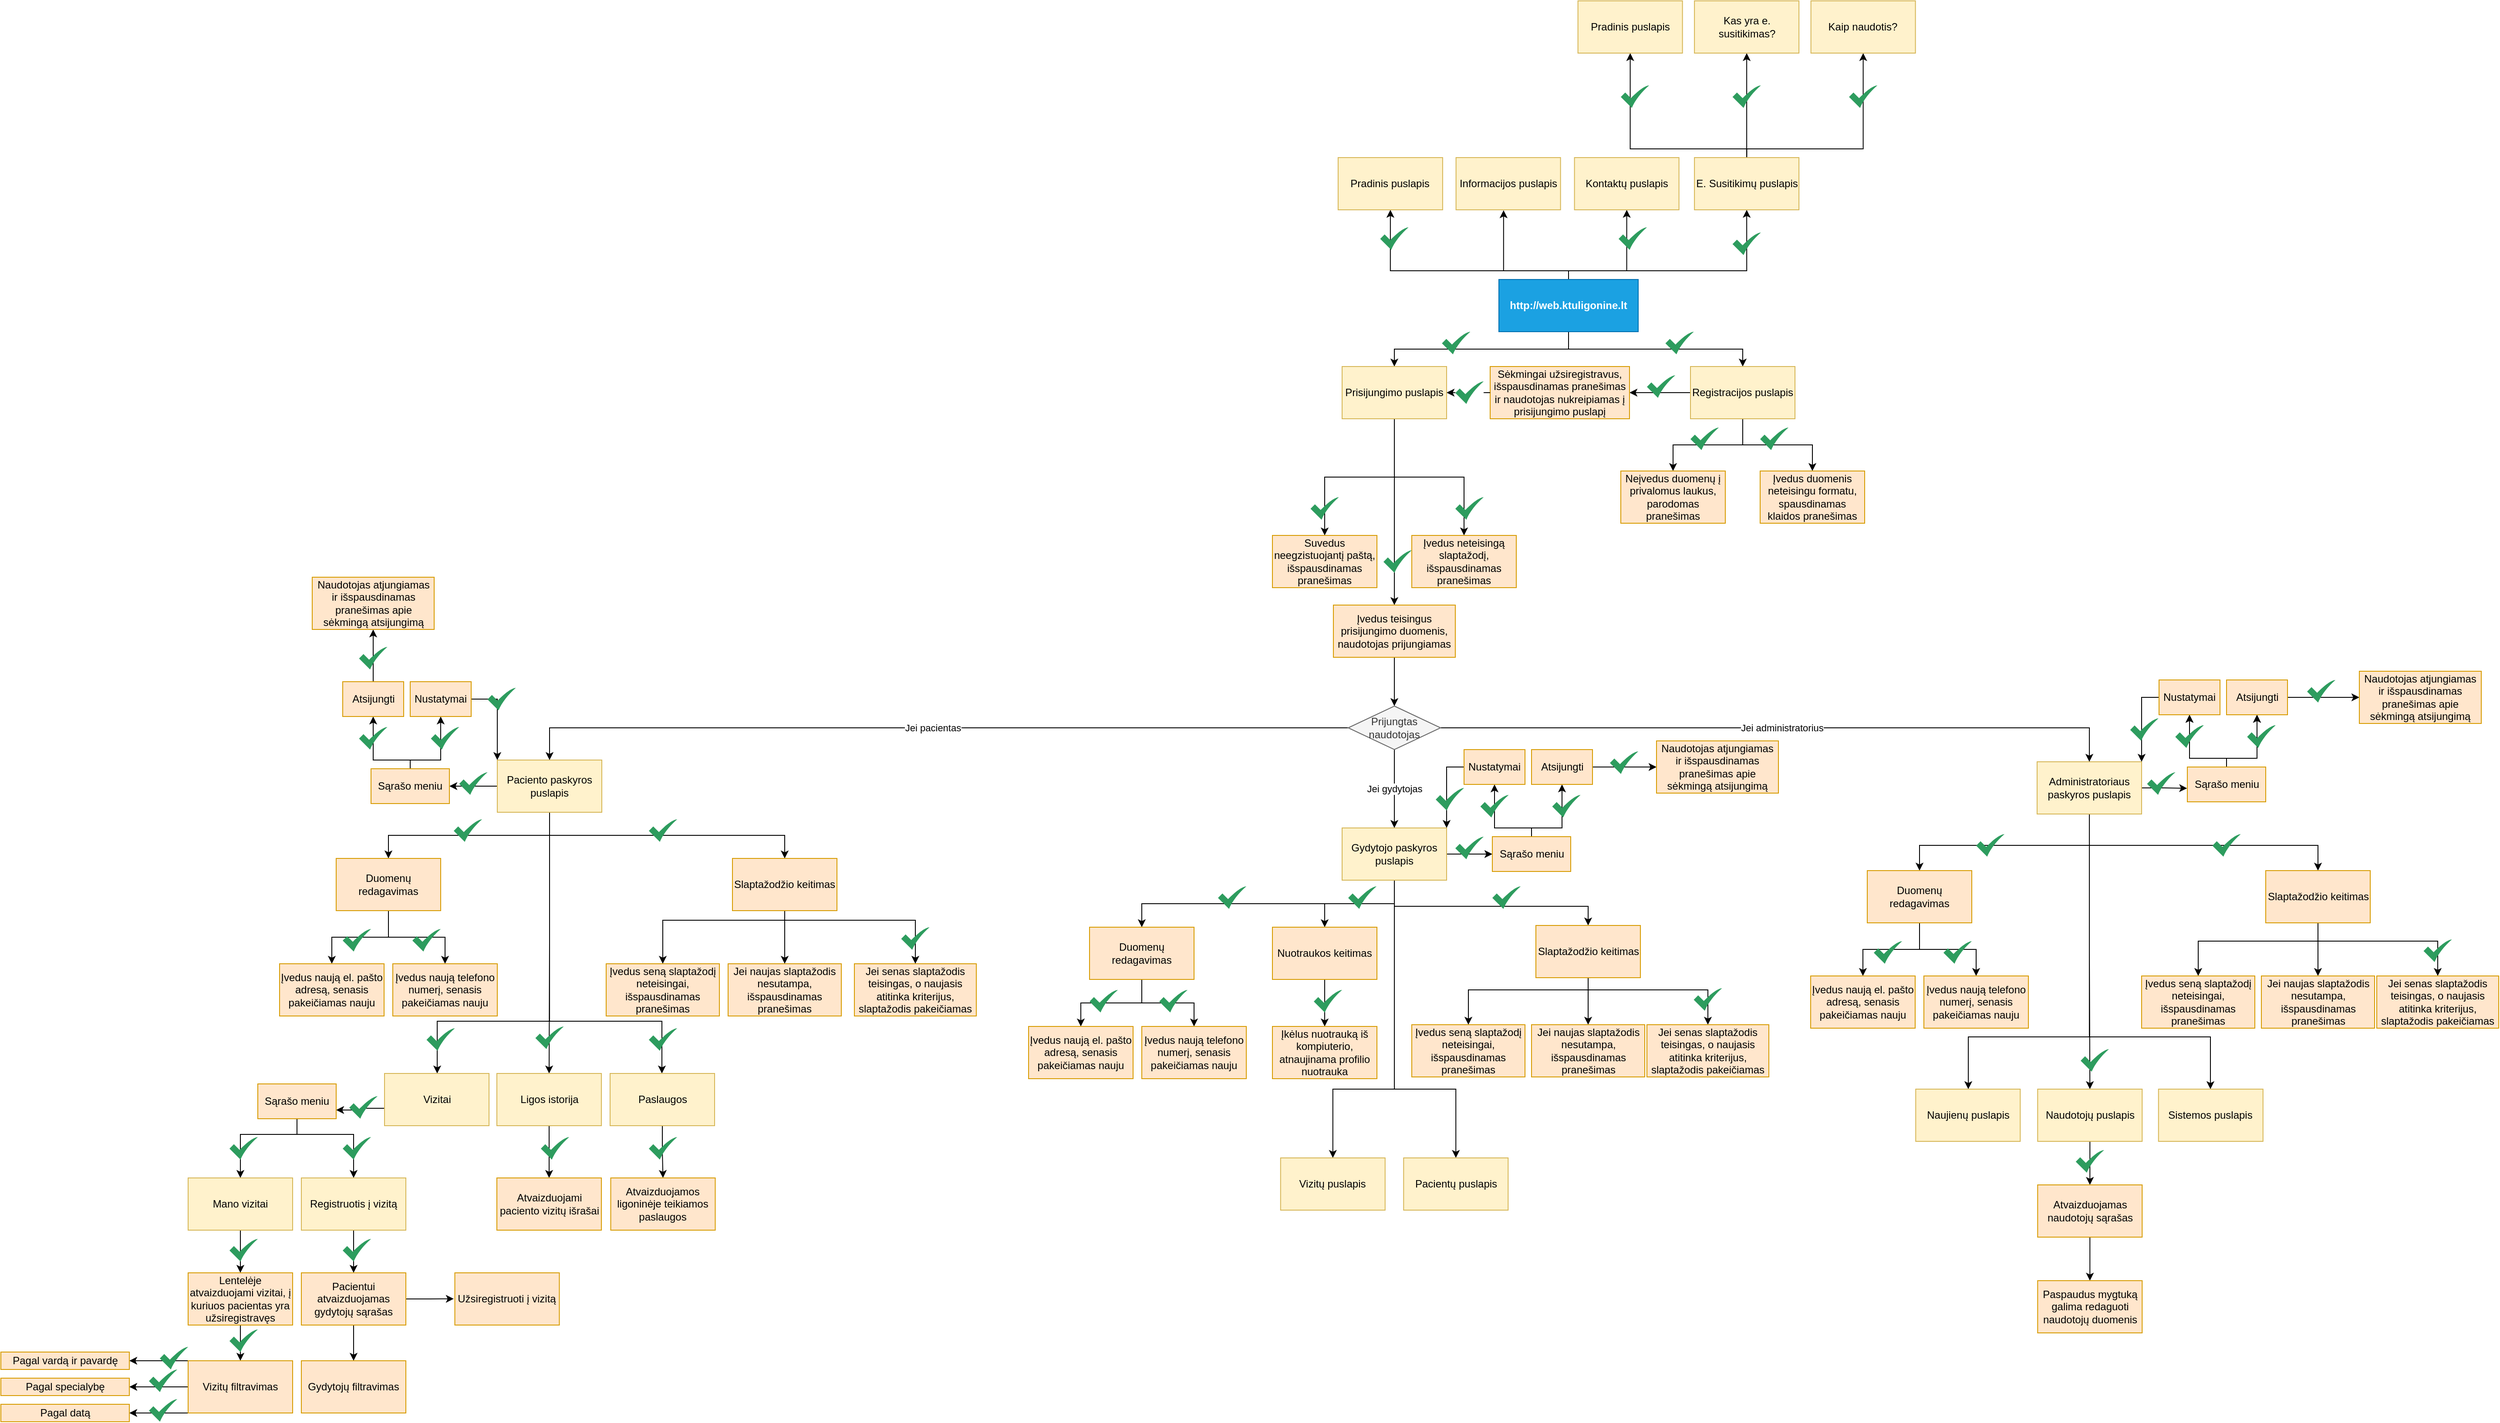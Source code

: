 <mxfile version="17.4.4" type="device"><diagram id="4zKaRVuFIqE9Z-_kFpjC" name="Page-1"><mxGraphModel dx="4287" dy="2966" grid="1" gridSize="10" guides="1" tooltips="1" connect="1" arrows="1" fold="1" page="1" pageScale="1" pageWidth="827" pageHeight="1169" math="0" shadow="0"><root><mxCell id="0"/><mxCell id="1" parent="0"/><mxCell id="A3xPs9DWfh210QbL2xhg-14" style="edgeStyle=orthogonalEdgeStyle;rounded=0;orthogonalLoop=1;jettySize=auto;html=1;exitX=0.5;exitY=1;exitDx=0;exitDy=0;entryX=0.5;entryY=0;entryDx=0;entryDy=0;" edge="1" parent="1" source="A3xPs9DWfh210QbL2xhg-1" target="A3xPs9DWfh210QbL2xhg-2"><mxGeometry relative="1" as="geometry"/></mxCell><mxCell id="A3xPs9DWfh210QbL2xhg-15" style="edgeStyle=orthogonalEdgeStyle;rounded=0;orthogonalLoop=1;jettySize=auto;html=1;exitX=0.5;exitY=1;exitDx=0;exitDy=0;entryX=0.5;entryY=0;entryDx=0;entryDy=0;" edge="1" parent="1" source="A3xPs9DWfh210QbL2xhg-1" target="A3xPs9DWfh210QbL2xhg-3"><mxGeometry relative="1" as="geometry"/></mxCell><mxCell id="A3xPs9DWfh210QbL2xhg-303" style="edgeStyle=orthogonalEdgeStyle;rounded=0;orthogonalLoop=1;jettySize=auto;html=1;exitX=0.5;exitY=0;exitDx=0;exitDy=0;entryX=0.5;entryY=1;entryDx=0;entryDy=0;" edge="1" parent="1" source="A3xPs9DWfh210QbL2xhg-1" target="A3xPs9DWfh210QbL2xhg-299"><mxGeometry relative="1" as="geometry"><Array as="points"><mxPoint x="1000" y="20"/><mxPoint x="795" y="20"/></Array></mxGeometry></mxCell><mxCell id="A3xPs9DWfh210QbL2xhg-304" style="edgeStyle=orthogonalEdgeStyle;rounded=0;orthogonalLoop=1;jettySize=auto;html=1;exitX=0.5;exitY=0;exitDx=0;exitDy=0;entryX=0.455;entryY=1.009;entryDx=0;entryDy=0;entryPerimeter=0;" edge="1" parent="1" source="A3xPs9DWfh210QbL2xhg-1" target="A3xPs9DWfh210QbL2xhg-300"><mxGeometry relative="1" as="geometry"><Array as="points"><mxPoint x="1000" y="20"/><mxPoint x="925" y="20"/></Array></mxGeometry></mxCell><mxCell id="A3xPs9DWfh210QbL2xhg-305" style="edgeStyle=orthogonalEdgeStyle;rounded=0;orthogonalLoop=1;jettySize=auto;html=1;exitX=0.5;exitY=0;exitDx=0;exitDy=0;entryX=0.5;entryY=1;entryDx=0;entryDy=0;" edge="1" parent="1" source="A3xPs9DWfh210QbL2xhg-1" target="A3xPs9DWfh210QbL2xhg-301"><mxGeometry relative="1" as="geometry"><Array as="points"><mxPoint x="1000" y="20"/><mxPoint x="1067" y="20"/></Array></mxGeometry></mxCell><mxCell id="A3xPs9DWfh210QbL2xhg-306" style="edgeStyle=orthogonalEdgeStyle;rounded=0;orthogonalLoop=1;jettySize=auto;html=1;exitX=0.5;exitY=0;exitDx=0;exitDy=0;entryX=0.5;entryY=1;entryDx=0;entryDy=0;" edge="1" parent="1" source="A3xPs9DWfh210QbL2xhg-1" target="A3xPs9DWfh210QbL2xhg-302"><mxGeometry relative="1" as="geometry"><Array as="points"><mxPoint x="1000" y="20"/><mxPoint x="1205" y="20"/></Array></mxGeometry></mxCell><mxCell id="A3xPs9DWfh210QbL2xhg-1" value="&lt;b&gt;http://web.ktuligonine.lt&lt;/b&gt;" style="rounded=0;whiteSpace=wrap;html=1;fillColor=#1ba1e2;strokeColor=#006EAF;fontColor=#ffffff;" vertex="1" parent="1"><mxGeometry x="920" y="30" width="160" height="60" as="geometry"/></mxCell><mxCell id="A3xPs9DWfh210QbL2xhg-8" style="edgeStyle=orthogonalEdgeStyle;rounded=0;orthogonalLoop=1;jettySize=auto;html=1;exitX=0.5;exitY=1;exitDx=0;exitDy=0;entryX=0.5;entryY=0;entryDx=0;entryDy=0;" edge="1" parent="1" source="A3xPs9DWfh210QbL2xhg-2" target="A3xPs9DWfh210QbL2xhg-4"><mxGeometry relative="1" as="geometry"/></mxCell><mxCell id="A3xPs9DWfh210QbL2xhg-9" style="edgeStyle=orthogonalEdgeStyle;rounded=0;orthogonalLoop=1;jettySize=auto;html=1;exitX=0.5;exitY=1;exitDx=0;exitDy=0;entryX=0.5;entryY=0;entryDx=0;entryDy=0;" edge="1" parent="1" source="A3xPs9DWfh210QbL2xhg-2" target="A3xPs9DWfh210QbL2xhg-5"><mxGeometry relative="1" as="geometry"/></mxCell><mxCell id="A3xPs9DWfh210QbL2xhg-11" style="edgeStyle=orthogonalEdgeStyle;rounded=0;orthogonalLoop=1;jettySize=auto;html=1;exitX=0.5;exitY=1;exitDx=0;exitDy=0;entryX=0.5;entryY=0;entryDx=0;entryDy=0;" edge="1" parent="1" source="A3xPs9DWfh210QbL2xhg-2" target="A3xPs9DWfh210QbL2xhg-10"><mxGeometry relative="1" as="geometry"/></mxCell><mxCell id="A3xPs9DWfh210QbL2xhg-2" value="Prisijungimo puslapis" style="rounded=0;whiteSpace=wrap;html=1;fillColor=#fff2cc;strokeColor=#d6b656;" vertex="1" parent="1"><mxGeometry x="740" y="130" width="120" height="60" as="geometry"/></mxCell><mxCell id="A3xPs9DWfh210QbL2xhg-17" style="edgeStyle=orthogonalEdgeStyle;rounded=0;orthogonalLoop=1;jettySize=auto;html=1;exitX=0.5;exitY=1;exitDx=0;exitDy=0;entryX=0.5;entryY=0;entryDx=0;entryDy=0;" edge="1" parent="1" source="A3xPs9DWfh210QbL2xhg-3" target="A3xPs9DWfh210QbL2xhg-7"><mxGeometry relative="1" as="geometry"/></mxCell><mxCell id="A3xPs9DWfh210QbL2xhg-19" style="edgeStyle=orthogonalEdgeStyle;rounded=0;orthogonalLoop=1;jettySize=auto;html=1;exitX=0;exitY=0.5;exitDx=0;exitDy=0;entryX=1;entryY=0.5;entryDx=0;entryDy=0;" edge="1" parent="1" source="A3xPs9DWfh210QbL2xhg-3" target="A3xPs9DWfh210QbL2xhg-18"><mxGeometry relative="1" as="geometry"/></mxCell><mxCell id="A3xPs9DWfh210QbL2xhg-48" style="edgeStyle=orthogonalEdgeStyle;rounded=0;orthogonalLoop=1;jettySize=auto;html=1;exitX=0.5;exitY=1;exitDx=0;exitDy=0;entryX=0.5;entryY=0;entryDx=0;entryDy=0;" edge="1" parent="1" source="A3xPs9DWfh210QbL2xhg-3" target="A3xPs9DWfh210QbL2xhg-6"><mxGeometry relative="1" as="geometry"/></mxCell><mxCell id="A3xPs9DWfh210QbL2xhg-3" value="Registracijos puslapis" style="rounded=0;whiteSpace=wrap;html=1;fillColor=#fff2cc;strokeColor=#d6b656;" vertex="1" parent="1"><mxGeometry x="1140" y="130" width="120" height="60" as="geometry"/></mxCell><mxCell id="A3xPs9DWfh210QbL2xhg-4" value="Suvedus neegzistuojantį paštą, išspausdinamas pranešimas" style="rounded=0;whiteSpace=wrap;html=1;fillColor=#ffe6cc;strokeColor=#d79b00;" vertex="1" parent="1"><mxGeometry x="660" y="324" width="120" height="60" as="geometry"/></mxCell><mxCell id="A3xPs9DWfh210QbL2xhg-5" value="Įvedus neteisingą slaptažodį, išspausdinamas pranešimas" style="rounded=0;whiteSpace=wrap;html=1;fillColor=#ffe6cc;strokeColor=#d79b00;" vertex="1" parent="1"><mxGeometry x="820" y="324" width="120" height="60" as="geometry"/></mxCell><mxCell id="A3xPs9DWfh210QbL2xhg-6" value="Neįvedus duomenų į privalomus laukus, parodomas pranešimas" style="rounded=0;whiteSpace=wrap;html=1;fillColor=#ffe6cc;strokeColor=#d79b00;" vertex="1" parent="1"><mxGeometry x="1060" y="250" width="120" height="60" as="geometry"/></mxCell><mxCell id="A3xPs9DWfh210QbL2xhg-7" value="Įvedus duomenis neteisingu formatu, spausdinamas klaidos pranešimas" style="rounded=0;whiteSpace=wrap;html=1;fillColor=#ffe6cc;strokeColor=#d79b00;" vertex="1" parent="1"><mxGeometry x="1220" y="250" width="120" height="60" as="geometry"/></mxCell><mxCell id="A3xPs9DWfh210QbL2xhg-72" style="edgeStyle=orthogonalEdgeStyle;rounded=0;orthogonalLoop=1;jettySize=auto;html=1;exitX=0.5;exitY=1;exitDx=0;exitDy=0;entryX=0.5;entryY=0;entryDx=0;entryDy=0;" edge="1" parent="1" source="A3xPs9DWfh210QbL2xhg-10" target="A3xPs9DWfh210QbL2xhg-71"><mxGeometry relative="1" as="geometry"/></mxCell><mxCell id="A3xPs9DWfh210QbL2xhg-10" value="Įvedus teisingus prisijungimo duomenis, naudotojas prijungiamas" style="rounded=0;whiteSpace=wrap;html=1;fillColor=#ffe6cc;strokeColor=#d79b00;" vertex="1" parent="1"><mxGeometry x="730" y="404" width="140" height="60" as="geometry"/></mxCell><mxCell id="A3xPs9DWfh210QbL2xhg-23" style="edgeStyle=orthogonalEdgeStyle;rounded=0;orthogonalLoop=1;jettySize=auto;html=1;exitX=0.5;exitY=1;exitDx=0;exitDy=0;entryX=0.5;entryY=0;entryDx=0;entryDy=0;" edge="1" parent="1" source="A3xPs9DWfh210QbL2xhg-13" target="A3xPs9DWfh210QbL2xhg-21"><mxGeometry relative="1" as="geometry"/></mxCell><mxCell id="A3xPs9DWfh210QbL2xhg-24" style="edgeStyle=orthogonalEdgeStyle;rounded=0;orthogonalLoop=1;jettySize=auto;html=1;exitX=0.5;exitY=1;exitDx=0;exitDy=0;entryX=0.5;entryY=0;entryDx=0;entryDy=0;" edge="1" parent="1" source="A3xPs9DWfh210QbL2xhg-13" target="A3xPs9DWfh210QbL2xhg-22"><mxGeometry relative="1" as="geometry"/></mxCell><mxCell id="A3xPs9DWfh210QbL2xhg-144" style="edgeStyle=orthogonalEdgeStyle;rounded=0;orthogonalLoop=1;jettySize=auto;html=1;exitX=0;exitY=0.5;exitDx=0;exitDy=0;entryX=1;entryY=0.5;entryDx=0;entryDy=0;" edge="1" parent="1" source="A3xPs9DWfh210QbL2xhg-13" target="A3xPs9DWfh210QbL2xhg-143"><mxGeometry relative="1" as="geometry"/></mxCell><mxCell id="A3xPs9DWfh210QbL2xhg-247" style="edgeStyle=orthogonalEdgeStyle;rounded=0;orthogonalLoop=1;jettySize=auto;html=1;exitX=0.5;exitY=1;exitDx=0;exitDy=0;" edge="1" parent="1" source="A3xPs9DWfh210QbL2xhg-13" target="A3xPs9DWfh210QbL2xhg-244"><mxGeometry relative="1" as="geometry"><Array as="points"><mxPoint x="-170" y="882"/><mxPoint x="-299" y="882"/></Array></mxGeometry></mxCell><mxCell id="A3xPs9DWfh210QbL2xhg-248" style="edgeStyle=orthogonalEdgeStyle;rounded=0;orthogonalLoop=1;jettySize=auto;html=1;exitX=0.5;exitY=1;exitDx=0;exitDy=0;entryX=0.5;entryY=0;entryDx=0;entryDy=0;" edge="1" parent="1" source="A3xPs9DWfh210QbL2xhg-13" target="A3xPs9DWfh210QbL2xhg-245"><mxGeometry relative="1" as="geometry"/></mxCell><mxCell id="A3xPs9DWfh210QbL2xhg-249" style="edgeStyle=orthogonalEdgeStyle;rounded=0;orthogonalLoop=1;jettySize=auto;html=1;exitX=0.5;exitY=1;exitDx=0;exitDy=0;" edge="1" parent="1" source="A3xPs9DWfh210QbL2xhg-13" target="A3xPs9DWfh210QbL2xhg-246"><mxGeometry relative="1" as="geometry"><Array as="points"><mxPoint x="-170" y="882"/><mxPoint x="-41" y="882"/></Array></mxGeometry></mxCell><mxCell id="A3xPs9DWfh210QbL2xhg-13" value="Paciento paskyros puslapis" style="rounded=0;whiteSpace=wrap;html=1;fillColor=#fff2cc;strokeColor=#d6b656;" vertex="1" parent="1"><mxGeometry x="-230" y="582" width="120" height="60" as="geometry"/></mxCell><mxCell id="A3xPs9DWfh210QbL2xhg-20" style="edgeStyle=orthogonalEdgeStyle;rounded=0;orthogonalLoop=1;jettySize=auto;html=1;exitX=0;exitY=0.5;exitDx=0;exitDy=0;entryX=1;entryY=0.5;entryDx=0;entryDy=0;startArrow=none;" edge="1" parent="1" source="A3xPs9DWfh210QbL2xhg-31" target="A3xPs9DWfh210QbL2xhg-2"><mxGeometry relative="1" as="geometry"/></mxCell><mxCell id="A3xPs9DWfh210QbL2xhg-18" value="Sėkmingai užsiregistravus, išspausdinamas pranešimas ir naudotojas nukreipiamas į prisijungimo puslapį" style="rounded=0;whiteSpace=wrap;html=1;fillColor=#ffe6cc;strokeColor=#d79b00;" vertex="1" parent="1"><mxGeometry x="910" y="130" width="160" height="60" as="geometry"/></mxCell><mxCell id="A3xPs9DWfh210QbL2xhg-105" style="edgeStyle=orthogonalEdgeStyle;rounded=0;orthogonalLoop=1;jettySize=auto;html=1;exitX=0.5;exitY=1;exitDx=0;exitDy=0;" edge="1" parent="1" source="A3xPs9DWfh210QbL2xhg-21" target="A3xPs9DWfh210QbL2xhg-103"><mxGeometry relative="1" as="geometry"/></mxCell><mxCell id="A3xPs9DWfh210QbL2xhg-106" style="edgeStyle=orthogonalEdgeStyle;rounded=0;orthogonalLoop=1;jettySize=auto;html=1;exitX=0.5;exitY=1;exitDx=0;exitDy=0;entryX=0.5;entryY=0;entryDx=0;entryDy=0;" edge="1" parent="1" source="A3xPs9DWfh210QbL2xhg-21" target="A3xPs9DWfh210QbL2xhg-104"><mxGeometry relative="1" as="geometry"/></mxCell><mxCell id="A3xPs9DWfh210QbL2xhg-21" value="Duomenų redagavimas" style="rounded=0;whiteSpace=wrap;html=1;fillColor=#ffe6cc;strokeColor=#d79b00;" vertex="1" parent="1"><mxGeometry x="-415" y="695" width="120" height="60" as="geometry"/></mxCell><mxCell id="A3xPs9DWfh210QbL2xhg-112" style="edgeStyle=orthogonalEdgeStyle;rounded=0;orthogonalLoop=1;jettySize=auto;html=1;exitX=0.5;exitY=1;exitDx=0;exitDy=0;entryX=0.5;entryY=0;entryDx=0;entryDy=0;" edge="1" parent="1" source="A3xPs9DWfh210QbL2xhg-22" target="A3xPs9DWfh210QbL2xhg-109"><mxGeometry relative="1" as="geometry"><Array as="points"><mxPoint x="100" y="766"/><mxPoint x="-40" y="766"/></Array></mxGeometry></mxCell><mxCell id="A3xPs9DWfh210QbL2xhg-113" style="edgeStyle=orthogonalEdgeStyle;rounded=0;orthogonalLoop=1;jettySize=auto;html=1;exitX=0.5;exitY=1;exitDx=0;exitDy=0;entryX=0.5;entryY=0;entryDx=0;entryDy=0;" edge="1" parent="1" source="A3xPs9DWfh210QbL2xhg-22" target="A3xPs9DWfh210QbL2xhg-111"><mxGeometry relative="1" as="geometry"><Array as="points"><mxPoint x="100" y="766"/><mxPoint x="250" y="766"/></Array></mxGeometry></mxCell><mxCell id="A3xPs9DWfh210QbL2xhg-115" style="edgeStyle=orthogonalEdgeStyle;rounded=0;orthogonalLoop=1;jettySize=auto;html=1;exitX=0.5;exitY=1;exitDx=0;exitDy=0;entryX=0.5;entryY=0;entryDx=0;entryDy=0;" edge="1" parent="1" source="A3xPs9DWfh210QbL2xhg-22" target="A3xPs9DWfh210QbL2xhg-110"><mxGeometry relative="1" as="geometry"/></mxCell><mxCell id="A3xPs9DWfh210QbL2xhg-22" value="Slaptažodžio keitimas" style="rounded=0;whiteSpace=wrap;html=1;fillColor=#ffe6cc;strokeColor=#d79b00;" vertex="1" parent="1"><mxGeometry x="40" y="695" width="120" height="60" as="geometry"/></mxCell><mxCell id="A3xPs9DWfh210QbL2xhg-26" value="" style="sketch=0;html=1;aspect=fixed;strokeColor=none;shadow=0;align=center;verticalAlign=top;fillColor=#2D9C5E;shape=mxgraph.gcp2.check" vertex="1" parent="1"><mxGeometry x="1220" y="200" width="32.5" height="26" as="geometry"/></mxCell><mxCell id="A3xPs9DWfh210QbL2xhg-38" value="" style="sketch=0;html=1;aspect=fixed;strokeColor=none;shadow=0;align=center;verticalAlign=top;fillColor=#2D9C5E;shape=mxgraph.gcp2.check" vertex="1" parent="1"><mxGeometry x="787.5" y="341" width="32.5" height="26" as="geometry"/></mxCell><mxCell id="A3xPs9DWfh210QbL2xhg-31" value="" style="sketch=0;html=1;aspect=fixed;strokeColor=none;shadow=0;align=center;verticalAlign=top;fillColor=#2D9C5E;shape=mxgraph.gcp2.check" vertex="1" parent="1"><mxGeometry x="870" y="147" width="32.5" height="26" as="geometry"/></mxCell><mxCell id="A3xPs9DWfh210QbL2xhg-43" value="" style="edgeStyle=orthogonalEdgeStyle;rounded=0;orthogonalLoop=1;jettySize=auto;html=1;exitX=0;exitY=0.5;exitDx=0;exitDy=0;entryX=1;entryY=0.5;entryDx=0;entryDy=0;endArrow=none;" edge="1" parent="1" source="A3xPs9DWfh210QbL2xhg-18" target="A3xPs9DWfh210QbL2xhg-31"><mxGeometry relative="1" as="geometry"><mxPoint x="910" y="160" as="sourcePoint"/><mxPoint x="860" y="160" as="targetPoint"/></mxGeometry></mxCell><mxCell id="A3xPs9DWfh210QbL2xhg-44" value="" style="sketch=0;html=1;aspect=fixed;strokeColor=none;shadow=0;align=center;verticalAlign=top;fillColor=#2D9C5E;shape=mxgraph.gcp2.check" vertex="1" parent="1"><mxGeometry x="870" y="280" width="32.5" height="26" as="geometry"/></mxCell><mxCell id="A3xPs9DWfh210QbL2xhg-49" value="" style="sketch=0;html=1;aspect=fixed;strokeColor=none;shadow=0;align=center;verticalAlign=top;fillColor=#2D9C5E;shape=mxgraph.gcp2.check" vertex="1" parent="1"><mxGeometry x="1140" y="200" width="32.5" height="26" as="geometry"/></mxCell><mxCell id="A3xPs9DWfh210QbL2xhg-50" value="" style="sketch=0;html=1;aspect=fixed;strokeColor=none;shadow=0;align=center;verticalAlign=top;fillColor=#2D9C5E;shape=mxgraph.gcp2.check" vertex="1" parent="1"><mxGeometry x="703.75" y="280" width="32.5" height="26" as="geometry"/></mxCell><mxCell id="A3xPs9DWfh210QbL2xhg-54" style="edgeStyle=orthogonalEdgeStyle;rounded=0;orthogonalLoop=1;jettySize=auto;html=1;exitX=0.5;exitY=1;exitDx=0;exitDy=0;entryX=0.5;entryY=0;entryDx=0;entryDy=0;" edge="1" parent="1" source="A3xPs9DWfh210QbL2xhg-55" target="A3xPs9DWfh210QbL2xhg-57"><mxGeometry relative="1" as="geometry"><Array as="points"><mxPoint x="800" y="750"/><mxPoint x="1023" y="750"/></Array></mxGeometry></mxCell><mxCell id="A3xPs9DWfh210QbL2xhg-165" style="edgeStyle=orthogonalEdgeStyle;rounded=0;orthogonalLoop=1;jettySize=auto;html=1;exitX=1;exitY=0.5;exitDx=0;exitDy=0;entryX=0;entryY=0.5;entryDx=0;entryDy=0;" edge="1" parent="1" source="A3xPs9DWfh210QbL2xhg-55" target="A3xPs9DWfh210QbL2xhg-160"><mxGeometry relative="1" as="geometry"/></mxCell><mxCell id="A3xPs9DWfh210QbL2xhg-183" style="edgeStyle=orthogonalEdgeStyle;rounded=0;orthogonalLoop=1;jettySize=auto;html=1;exitX=0.5;exitY=1;exitDx=0;exitDy=0;entryX=0.5;entryY=0;entryDx=0;entryDy=0;" edge="1" parent="1" source="A3xPs9DWfh210QbL2xhg-55" target="A3xPs9DWfh210QbL2xhg-76"><mxGeometry relative="1" as="geometry"/></mxCell><mxCell id="A3xPs9DWfh210QbL2xhg-184" style="edgeStyle=orthogonalEdgeStyle;rounded=0;orthogonalLoop=1;jettySize=auto;html=1;exitX=0.5;exitY=1;exitDx=0;exitDy=0;" edge="1" parent="1" source="A3xPs9DWfh210QbL2xhg-55" target="A3xPs9DWfh210QbL2xhg-56"><mxGeometry relative="1" as="geometry"/></mxCell><mxCell id="A3xPs9DWfh210QbL2xhg-188" style="edgeStyle=orthogonalEdgeStyle;rounded=0;orthogonalLoop=1;jettySize=auto;html=1;exitX=0.5;exitY=1;exitDx=0;exitDy=0;entryX=0.5;entryY=0;entryDx=0;entryDy=0;" edge="1" parent="1" source="A3xPs9DWfh210QbL2xhg-55" target="A3xPs9DWfh210QbL2xhg-182"><mxGeometry relative="1" as="geometry"><Array as="points"><mxPoint x="800" y="960"/><mxPoint x="729" y="960"/></Array></mxGeometry></mxCell><mxCell id="A3xPs9DWfh210QbL2xhg-189" style="edgeStyle=orthogonalEdgeStyle;rounded=0;orthogonalLoop=1;jettySize=auto;html=1;exitX=0.5;exitY=1;exitDx=0;exitDy=0;entryX=0.5;entryY=0;entryDx=0;entryDy=0;" edge="1" parent="1" source="A3xPs9DWfh210QbL2xhg-55" target="A3xPs9DWfh210QbL2xhg-185"><mxGeometry relative="1" as="geometry"><Array as="points"><mxPoint x="800" y="960"/><mxPoint x="871" y="960"/></Array></mxGeometry></mxCell><mxCell id="A3xPs9DWfh210QbL2xhg-55" value="Gydytojo paskyros puslapis" style="rounded=0;whiteSpace=wrap;html=1;fillColor=#fff2cc;strokeColor=#d6b656;" vertex="1" parent="1"><mxGeometry x="740" y="660" width="120" height="60" as="geometry"/></mxCell><mxCell id="A3xPs9DWfh210QbL2xhg-88" style="edgeStyle=orthogonalEdgeStyle;rounded=0;orthogonalLoop=1;jettySize=auto;html=1;exitX=0.5;exitY=1;exitDx=0;exitDy=0;entryX=0.5;entryY=0;entryDx=0;entryDy=0;" edge="1" parent="1" source="A3xPs9DWfh210QbL2xhg-56" target="A3xPs9DWfh210QbL2xhg-85"><mxGeometry relative="1" as="geometry"/></mxCell><mxCell id="A3xPs9DWfh210QbL2xhg-89" style="edgeStyle=orthogonalEdgeStyle;rounded=0;orthogonalLoop=1;jettySize=auto;html=1;exitX=0.5;exitY=1;exitDx=0;exitDy=0;entryX=0.5;entryY=0;entryDx=0;entryDy=0;" edge="1" parent="1" source="A3xPs9DWfh210QbL2xhg-56" target="A3xPs9DWfh210QbL2xhg-86"><mxGeometry relative="1" as="geometry"/></mxCell><mxCell id="A3xPs9DWfh210QbL2xhg-56" value="Duomenų redagavimas" style="rounded=0;whiteSpace=wrap;html=1;fillColor=#ffe6cc;strokeColor=#d79b00;" vertex="1" parent="1"><mxGeometry x="450" y="774" width="120" height="60" as="geometry"/></mxCell><mxCell id="A3xPs9DWfh210QbL2xhg-96" style="edgeStyle=orthogonalEdgeStyle;rounded=0;orthogonalLoop=1;jettySize=auto;html=1;exitX=0.5;exitY=1;exitDx=0;exitDy=0;entryX=0.5;entryY=0;entryDx=0;entryDy=0;" edge="1" parent="1" source="A3xPs9DWfh210QbL2xhg-57" target="A3xPs9DWfh210QbL2xhg-93"><mxGeometry relative="1" as="geometry"><Array as="points"><mxPoint x="1023" y="846"/><mxPoint x="885" y="846"/></Array></mxGeometry></mxCell><mxCell id="A3xPs9DWfh210QbL2xhg-97" style="edgeStyle=orthogonalEdgeStyle;rounded=0;orthogonalLoop=1;jettySize=auto;html=1;exitX=0.5;exitY=1;exitDx=0;exitDy=0;entryX=0.5;entryY=0;entryDx=0;entryDy=0;" edge="1" parent="1" source="A3xPs9DWfh210QbL2xhg-57" target="A3xPs9DWfh210QbL2xhg-94"><mxGeometry relative="1" as="geometry"/></mxCell><mxCell id="A3xPs9DWfh210QbL2xhg-98" style="edgeStyle=orthogonalEdgeStyle;rounded=0;orthogonalLoop=1;jettySize=auto;html=1;exitX=0.5;exitY=1;exitDx=0;exitDy=0;entryX=0.5;entryY=0;entryDx=0;entryDy=0;" edge="1" parent="1" source="A3xPs9DWfh210QbL2xhg-57" target="A3xPs9DWfh210QbL2xhg-95"><mxGeometry relative="1" as="geometry"><Array as="points"><mxPoint x="1023" y="846"/><mxPoint x="1160" y="846"/></Array></mxGeometry></mxCell><mxCell id="A3xPs9DWfh210QbL2xhg-57" value="Slaptažodžio keitimas" style="rounded=0;whiteSpace=wrap;html=1;fillColor=#ffe6cc;strokeColor=#d79b00;" vertex="1" parent="1"><mxGeometry x="962.5" y="772" width="120" height="60" as="geometry"/></mxCell><mxCell id="A3xPs9DWfh210QbL2xhg-130" style="edgeStyle=orthogonalEdgeStyle;rounded=0;orthogonalLoop=1;jettySize=auto;html=1;exitX=0.5;exitY=1;exitDx=0;exitDy=0;entryX=0.5;entryY=0;entryDx=0;entryDy=0;" edge="1" parent="1" source="A3xPs9DWfh210QbL2xhg-68" target="A3xPs9DWfh210QbL2xhg-125"><mxGeometry relative="1" as="geometry"><Array as="points"><mxPoint x="1598" y="680"/><mxPoint x="1403" y="680"/></Array></mxGeometry></mxCell><mxCell id="A3xPs9DWfh210QbL2xhg-142" style="edgeStyle=orthogonalEdgeStyle;rounded=0;orthogonalLoop=1;jettySize=auto;html=1;exitX=0.5;exitY=1;exitDx=0;exitDy=0;entryX=0.5;entryY=0;entryDx=0;entryDy=0;" edge="1" parent="1" source="A3xPs9DWfh210QbL2xhg-68" target="A3xPs9DWfh210QbL2xhg-134"><mxGeometry relative="1" as="geometry"><Array as="points"><mxPoint x="1598" y="680"/><mxPoint x="1861" y="680"/></Array></mxGeometry></mxCell><mxCell id="A3xPs9DWfh210QbL2xhg-181" style="edgeStyle=orthogonalEdgeStyle;rounded=0;orthogonalLoop=1;jettySize=auto;html=1;exitX=1;exitY=0.5;exitDx=0;exitDy=0;entryX=-0.003;entryY=0.611;entryDx=0;entryDy=0;entryPerimeter=0;" edge="1" parent="1" source="A3xPs9DWfh210QbL2xhg-68" target="A3xPs9DWfh210QbL2xhg-176"><mxGeometry relative="1" as="geometry"/></mxCell><mxCell id="A3xPs9DWfh210QbL2xhg-210" style="edgeStyle=orthogonalEdgeStyle;rounded=0;orthogonalLoop=1;jettySize=auto;html=1;exitX=0.5;exitY=1;exitDx=0;exitDy=0;" edge="1" parent="1" source="A3xPs9DWfh210QbL2xhg-68" target="A3xPs9DWfh210QbL2xhg-207"><mxGeometry relative="1" as="geometry"><Array as="points"><mxPoint x="1598" y="900"/><mxPoint x="1459" y="900"/></Array></mxGeometry></mxCell><mxCell id="A3xPs9DWfh210QbL2xhg-211" style="edgeStyle=orthogonalEdgeStyle;rounded=0;orthogonalLoop=1;jettySize=auto;html=1;exitX=0.5;exitY=1;exitDx=0;exitDy=0;entryX=0.5;entryY=0;entryDx=0;entryDy=0;" edge="1" parent="1" source="A3xPs9DWfh210QbL2xhg-68" target="A3xPs9DWfh210QbL2xhg-208"><mxGeometry relative="1" as="geometry"/></mxCell><mxCell id="A3xPs9DWfh210QbL2xhg-212" style="edgeStyle=orthogonalEdgeStyle;rounded=0;orthogonalLoop=1;jettySize=auto;html=1;exitX=0.5;exitY=1;exitDx=0;exitDy=0;" edge="1" parent="1" source="A3xPs9DWfh210QbL2xhg-68" target="A3xPs9DWfh210QbL2xhg-209"><mxGeometry relative="1" as="geometry"><Array as="points"><mxPoint x="1598" y="900"/><mxPoint x="1737" y="900"/></Array></mxGeometry></mxCell><mxCell id="A3xPs9DWfh210QbL2xhg-68" value="Administratoriaus paskyros puslapis" style="rounded=0;whiteSpace=wrap;html=1;fillColor=#fff2cc;strokeColor=#d6b656;" vertex="1" parent="1"><mxGeometry x="1538" y="584" width="120" height="60" as="geometry"/></mxCell><mxCell id="A3xPs9DWfh210QbL2xhg-73" value="Jei gydytojas" style="edgeStyle=orthogonalEdgeStyle;rounded=0;orthogonalLoop=1;jettySize=auto;html=1;exitX=0.5;exitY=1;exitDx=0;exitDy=0;entryX=0.5;entryY=0;entryDx=0;entryDy=0;" edge="1" parent="1" source="A3xPs9DWfh210QbL2xhg-71" target="A3xPs9DWfh210QbL2xhg-55"><mxGeometry relative="1" as="geometry"/></mxCell><mxCell id="A3xPs9DWfh210QbL2xhg-74" value="Jei administratorius" style="edgeStyle=orthogonalEdgeStyle;rounded=0;orthogonalLoop=1;jettySize=auto;html=1;exitX=1;exitY=0.5;exitDx=0;exitDy=0;entryX=0.5;entryY=0;entryDx=0;entryDy=0;" edge="1" parent="1" source="A3xPs9DWfh210QbL2xhg-71" target="A3xPs9DWfh210QbL2xhg-68"><mxGeometry relative="1" as="geometry"/></mxCell><mxCell id="A3xPs9DWfh210QbL2xhg-75" value="Jei pacientas" style="edgeStyle=orthogonalEdgeStyle;rounded=0;orthogonalLoop=1;jettySize=auto;html=1;exitX=0;exitY=0.5;exitDx=0;exitDy=0;entryX=0.5;entryY=0;entryDx=0;entryDy=0;" edge="1" parent="1" source="A3xPs9DWfh210QbL2xhg-71" target="A3xPs9DWfh210QbL2xhg-13"><mxGeometry relative="1" as="geometry"/></mxCell><mxCell id="A3xPs9DWfh210QbL2xhg-71" value="Prijungtas naudotojas" style="rhombus;whiteSpace=wrap;html=1;fillColor=#f5f5f5;strokeColor=#666666;fontColor=#333333;" vertex="1" parent="1"><mxGeometry x="747" y="520" width="106" height="50" as="geometry"/></mxCell><mxCell id="A3xPs9DWfh210QbL2xhg-79" style="edgeStyle=orthogonalEdgeStyle;rounded=0;orthogonalLoop=1;jettySize=auto;html=1;exitX=0.5;exitY=1;exitDx=0;exitDy=0;entryX=0.5;entryY=0;entryDx=0;entryDy=0;" edge="1" parent="1" source="A3xPs9DWfh210QbL2xhg-76" target="A3xPs9DWfh210QbL2xhg-78"><mxGeometry relative="1" as="geometry"/></mxCell><mxCell id="A3xPs9DWfh210QbL2xhg-76" value="Nuotraukos keitimas" style="rounded=0;whiteSpace=wrap;html=1;fillColor=#ffe6cc;strokeColor=#d79b00;" vertex="1" parent="1"><mxGeometry x="660" y="774" width="120" height="60" as="geometry"/></mxCell><mxCell id="A3xPs9DWfh210QbL2xhg-78" value="Įkėlus nuotrauką iš kompiuterio, atnaujinama profilio nuotrauka" style="rounded=0;whiteSpace=wrap;html=1;fillColor=#ffe6cc;strokeColor=#d79b00;" vertex="1" parent="1"><mxGeometry x="660" y="888" width="120" height="60" as="geometry"/></mxCell><mxCell id="A3xPs9DWfh210QbL2xhg-84" value="" style="sketch=0;html=1;aspect=fixed;strokeColor=none;shadow=0;align=center;verticalAlign=top;fillColor=#2D9C5E;shape=mxgraph.gcp2.check" vertex="1" parent="1"><mxGeometry x="707.5" y="846" width="32.5" height="26" as="geometry"/></mxCell><mxCell id="A3xPs9DWfh210QbL2xhg-85" value="Įvedus naują el. pašto adresą, senasis pakeičiamas nauju" style="rounded=0;whiteSpace=wrap;html=1;fillColor=#ffe6cc;strokeColor=#d79b00;" vertex="1" parent="1"><mxGeometry x="380" y="888" width="120" height="60" as="geometry"/></mxCell><mxCell id="A3xPs9DWfh210QbL2xhg-86" value="Įvedus naują telefono numerį, senasis pakeičiamas nauju" style="rounded=0;whiteSpace=wrap;html=1;fillColor=#ffe6cc;strokeColor=#d79b00;" vertex="1" parent="1"><mxGeometry x="510" y="888" width="120" height="60" as="geometry"/></mxCell><mxCell id="A3xPs9DWfh210QbL2xhg-90" value="" style="sketch=0;html=1;aspect=fixed;strokeColor=none;shadow=0;align=center;verticalAlign=top;fillColor=#2D9C5E;shape=mxgraph.gcp2.check" vertex="1" parent="1"><mxGeometry x="450" y="846" width="32.5" height="26" as="geometry"/></mxCell><mxCell id="A3xPs9DWfh210QbL2xhg-92" value="" style="sketch=0;html=1;aspect=fixed;strokeColor=none;shadow=0;align=center;verticalAlign=top;fillColor=#2D9C5E;shape=mxgraph.gcp2.check" vertex="1" parent="1"><mxGeometry x="530" y="846" width="32.5" height="26" as="geometry"/></mxCell><mxCell id="A3xPs9DWfh210QbL2xhg-93" value="Įvedus seną slaptažodį neteisingai, išspausdinamas pranešimas" style="rounded=0;whiteSpace=wrap;html=1;fillColor=#ffe6cc;strokeColor=#d79b00;" vertex="1" parent="1"><mxGeometry x="820" y="886" width="130" height="60" as="geometry"/></mxCell><mxCell id="A3xPs9DWfh210QbL2xhg-94" value="Jei naujas slaptažodis nesutampa, išspausdinamas pranešimas" style="rounded=0;whiteSpace=wrap;html=1;fillColor=#ffe6cc;strokeColor=#d79b00;" vertex="1" parent="1"><mxGeometry x="957.5" y="886" width="130" height="60" as="geometry"/></mxCell><mxCell id="A3xPs9DWfh210QbL2xhg-95" value="Jei senas slaptažodis teisingas, o naujasis atitinka kriterijus, slaptažodis pakeičiamas" style="rounded=0;whiteSpace=wrap;html=1;fillColor=#ffe6cc;strokeColor=#d79b00;" vertex="1" parent="1"><mxGeometry x="1090" y="886" width="140" height="60" as="geometry"/></mxCell><mxCell id="A3xPs9DWfh210QbL2xhg-99" value="" style="sketch=0;html=1;aspect=fixed;strokeColor=none;shadow=0;align=center;verticalAlign=top;fillColor=#2D9C5E;shape=mxgraph.gcp2.check" vertex="1" parent="1"><mxGeometry x="1143.75" y="844" width="32.5" height="26" as="geometry"/></mxCell><mxCell id="A3xPs9DWfh210QbL2xhg-101" value="" style="shape=image;html=1;verticalAlign=top;verticalLabelPosition=bottom;labelBackgroundColor=#ffffff;imageAspect=0;aspect=fixed;image=https://cdn3.iconfinder.com/data/icons/flat-actions-icons-9/792/Close_Icon-128.png" vertex="1" parent="1"><mxGeometry x="1006.5" y="844" width="32" height="32" as="geometry"/></mxCell><mxCell id="A3xPs9DWfh210QbL2xhg-102" value="" style="shape=image;html=1;verticalAlign=top;verticalLabelPosition=bottom;labelBackgroundColor=#ffffff;imageAspect=0;aspect=fixed;image=https://cdn3.iconfinder.com/data/icons/flat-actions-icons-9/792/Close_Icon-128.png" vertex="1" parent="1"><mxGeometry x="870" y="844" width="32" height="32" as="geometry"/></mxCell><mxCell id="A3xPs9DWfh210QbL2xhg-103" value="Įvedus naują el. pašto adresą, senasis pakeičiamas nauju" style="rounded=0;whiteSpace=wrap;html=1;fillColor=#ffe6cc;strokeColor=#d79b00;" vertex="1" parent="1"><mxGeometry x="-480" y="816" width="120" height="60" as="geometry"/></mxCell><mxCell id="A3xPs9DWfh210QbL2xhg-104" value="Įvedus naują telefono numerį, senasis pakeičiamas nauju" style="rounded=0;whiteSpace=wrap;html=1;fillColor=#ffe6cc;strokeColor=#d79b00;" vertex="1" parent="1"><mxGeometry x="-350" y="816" width="120" height="60" as="geometry"/></mxCell><mxCell id="A3xPs9DWfh210QbL2xhg-107" value="" style="sketch=0;html=1;aspect=fixed;strokeColor=none;shadow=0;align=center;verticalAlign=top;fillColor=#2D9C5E;shape=mxgraph.gcp2.check" vertex="1" parent="1"><mxGeometry x="-407.5" y="776" width="32.5" height="26" as="geometry"/></mxCell><mxCell id="A3xPs9DWfh210QbL2xhg-108" value="" style="sketch=0;html=1;aspect=fixed;strokeColor=none;shadow=0;align=center;verticalAlign=top;fillColor=#2D9C5E;shape=mxgraph.gcp2.check" vertex="1" parent="1"><mxGeometry x="-327.5" y="776" width="32.5" height="26" as="geometry"/></mxCell><mxCell id="A3xPs9DWfh210QbL2xhg-109" value="Įvedus seną slaptažodį neteisingai, išspausdinamas pranešimas" style="rounded=0;whiteSpace=wrap;html=1;fillColor=#ffe6cc;strokeColor=#d79b00;" vertex="1" parent="1"><mxGeometry x="-105" y="816" width="130" height="60" as="geometry"/></mxCell><mxCell id="A3xPs9DWfh210QbL2xhg-110" value="Jei naujas slaptažodis nesutampa, išspausdinamas pranešimas" style="rounded=0;whiteSpace=wrap;html=1;fillColor=#ffe6cc;strokeColor=#d79b00;" vertex="1" parent="1"><mxGeometry x="35" y="816" width="130" height="60" as="geometry"/></mxCell><mxCell id="A3xPs9DWfh210QbL2xhg-111" value="Jei senas slaptažodis teisingas, o naujasis atitinka kriterijus, slaptažodis pakeičiamas" style="rounded=0;whiteSpace=wrap;html=1;fillColor=#ffe6cc;strokeColor=#d79b00;" vertex="1" parent="1"><mxGeometry x="180" y="816" width="140" height="60" as="geometry"/></mxCell><mxCell id="A3xPs9DWfh210QbL2xhg-119" value="" style="shape=image;html=1;verticalAlign=top;verticalLabelPosition=bottom;labelBackgroundColor=#ffffff;imageAspect=0;aspect=fixed;image=https://cdn3.iconfinder.com/data/icons/flat-actions-icons-9/792/Close_Icon-128.png" vertex="1" parent="1"><mxGeometry x="-56" y="774" width="32" height="32" as="geometry"/></mxCell><mxCell id="A3xPs9DWfh210QbL2xhg-120" value="" style="shape=image;html=1;verticalAlign=top;verticalLabelPosition=bottom;labelBackgroundColor=#ffffff;imageAspect=0;aspect=fixed;image=https://cdn3.iconfinder.com/data/icons/flat-actions-icons-9/792/Close_Icon-128.png" vertex="1" parent="1"><mxGeometry x="84" y="774" width="32" height="32" as="geometry"/></mxCell><mxCell id="A3xPs9DWfh210QbL2xhg-121" value="" style="sketch=0;html=1;aspect=fixed;strokeColor=none;shadow=0;align=center;verticalAlign=top;fillColor=#2D9C5E;shape=mxgraph.gcp2.check" vertex="1" parent="1"><mxGeometry x="233.75" y="774" width="32.5" height="26" as="geometry"/></mxCell><mxCell id="A3xPs9DWfh210QbL2xhg-123" style="edgeStyle=orthogonalEdgeStyle;rounded=0;orthogonalLoop=1;jettySize=auto;html=1;exitX=0.5;exitY=1;exitDx=0;exitDy=0;" edge="1" parent="1" source="A3xPs9DWfh210QbL2xhg-125" target="A3xPs9DWfh210QbL2xhg-126"><mxGeometry relative="1" as="geometry"/></mxCell><mxCell id="A3xPs9DWfh210QbL2xhg-124" style="edgeStyle=orthogonalEdgeStyle;rounded=0;orthogonalLoop=1;jettySize=auto;html=1;exitX=0.5;exitY=1;exitDx=0;exitDy=0;entryX=0.5;entryY=0;entryDx=0;entryDy=0;" edge="1" parent="1" source="A3xPs9DWfh210QbL2xhg-125" target="A3xPs9DWfh210QbL2xhg-127"><mxGeometry relative="1" as="geometry"/></mxCell><mxCell id="A3xPs9DWfh210QbL2xhg-125" value="Duomenų redagavimas" style="rounded=0;whiteSpace=wrap;html=1;fillColor=#ffe6cc;strokeColor=#d79b00;" vertex="1" parent="1"><mxGeometry x="1343" y="709" width="120" height="60" as="geometry"/></mxCell><mxCell id="A3xPs9DWfh210QbL2xhg-126" value="Įvedus naują el. pašto adresą, senasis pakeičiamas nauju" style="rounded=0;whiteSpace=wrap;html=1;fillColor=#ffe6cc;strokeColor=#d79b00;" vertex="1" parent="1"><mxGeometry x="1278" y="830" width="120" height="60" as="geometry"/></mxCell><mxCell id="A3xPs9DWfh210QbL2xhg-127" value="Įvedus naują telefono numerį, senasis pakeičiamas nauju" style="rounded=0;whiteSpace=wrap;html=1;fillColor=#ffe6cc;strokeColor=#d79b00;" vertex="1" parent="1"><mxGeometry x="1408" y="830" width="120" height="60" as="geometry"/></mxCell><mxCell id="A3xPs9DWfh210QbL2xhg-128" value="" style="sketch=0;html=1;aspect=fixed;strokeColor=none;shadow=0;align=center;verticalAlign=top;fillColor=#2D9C5E;shape=mxgraph.gcp2.check" vertex="1" parent="1"><mxGeometry x="1350.5" y="790" width="32.5" height="26" as="geometry"/></mxCell><mxCell id="A3xPs9DWfh210QbL2xhg-129" value="" style="sketch=0;html=1;aspect=fixed;strokeColor=none;shadow=0;align=center;verticalAlign=top;fillColor=#2D9C5E;shape=mxgraph.gcp2.check" vertex="1" parent="1"><mxGeometry x="1430.5" y="790" width="32.5" height="26" as="geometry"/></mxCell><mxCell id="A3xPs9DWfh210QbL2xhg-131" style="edgeStyle=orthogonalEdgeStyle;rounded=0;orthogonalLoop=1;jettySize=auto;html=1;exitX=0.5;exitY=1;exitDx=0;exitDy=0;entryX=0.5;entryY=0;entryDx=0;entryDy=0;" edge="1" parent="1" source="A3xPs9DWfh210QbL2xhg-134" target="A3xPs9DWfh210QbL2xhg-135"><mxGeometry relative="1" as="geometry"><Array as="points"><mxPoint x="1861" y="790"/><mxPoint x="1723" y="790"/></Array></mxGeometry></mxCell><mxCell id="A3xPs9DWfh210QbL2xhg-132" style="edgeStyle=orthogonalEdgeStyle;rounded=0;orthogonalLoop=1;jettySize=auto;html=1;exitX=0.5;exitY=1;exitDx=0;exitDy=0;entryX=0.5;entryY=0;entryDx=0;entryDy=0;" edge="1" parent="1" source="A3xPs9DWfh210QbL2xhg-134" target="A3xPs9DWfh210QbL2xhg-136"><mxGeometry relative="1" as="geometry"/></mxCell><mxCell id="A3xPs9DWfh210QbL2xhg-133" style="edgeStyle=orthogonalEdgeStyle;rounded=0;orthogonalLoop=1;jettySize=auto;html=1;exitX=0.5;exitY=1;exitDx=0;exitDy=0;entryX=0.5;entryY=0;entryDx=0;entryDy=0;" edge="1" parent="1" source="A3xPs9DWfh210QbL2xhg-134" target="A3xPs9DWfh210QbL2xhg-137"><mxGeometry relative="1" as="geometry"><Array as="points"><mxPoint x="1861" y="790"/><mxPoint x="1998" y="790"/></Array></mxGeometry></mxCell><mxCell id="A3xPs9DWfh210QbL2xhg-134" value="Slaptažodžio keitimas" style="rounded=0;whiteSpace=wrap;html=1;fillColor=#ffe6cc;strokeColor=#d79b00;" vertex="1" parent="1"><mxGeometry x="1800.5" y="709" width="120" height="60" as="geometry"/></mxCell><mxCell id="A3xPs9DWfh210QbL2xhg-135" value="Įvedus seną slaptažodį neteisingai, išspausdinamas pranešimas" style="rounded=0;whiteSpace=wrap;html=1;fillColor=#ffe6cc;strokeColor=#d79b00;" vertex="1" parent="1"><mxGeometry x="1658" y="830" width="130" height="60" as="geometry"/></mxCell><mxCell id="A3xPs9DWfh210QbL2xhg-136" value="Jei naujas slaptažodis nesutampa, išspausdinamas pranešimas" style="rounded=0;whiteSpace=wrap;html=1;fillColor=#ffe6cc;strokeColor=#d79b00;" vertex="1" parent="1"><mxGeometry x="1795.5" y="830" width="130" height="60" as="geometry"/></mxCell><mxCell id="A3xPs9DWfh210QbL2xhg-137" value="Jei senas slaptažodis teisingas, o naujasis atitinka kriterijus, slaptažodis pakeičiamas" style="rounded=0;whiteSpace=wrap;html=1;fillColor=#ffe6cc;strokeColor=#d79b00;" vertex="1" parent="1"><mxGeometry x="1928" y="830" width="140" height="60" as="geometry"/></mxCell><mxCell id="A3xPs9DWfh210QbL2xhg-138" value="" style="sketch=0;html=1;aspect=fixed;strokeColor=none;shadow=0;align=center;verticalAlign=top;fillColor=#2D9C5E;shape=mxgraph.gcp2.check" vertex="1" parent="1"><mxGeometry x="1981.75" y="788" width="32.5" height="26" as="geometry"/></mxCell><mxCell id="A3xPs9DWfh210QbL2xhg-139" value="" style="shape=image;html=1;verticalAlign=top;verticalLabelPosition=bottom;labelBackgroundColor=#ffffff;imageAspect=0;aspect=fixed;image=https://cdn3.iconfinder.com/data/icons/flat-actions-icons-9/792/Close_Icon-128.png" vertex="1" parent="1"><mxGeometry x="1844.5" y="788" width="32" height="32" as="geometry"/></mxCell><mxCell id="A3xPs9DWfh210QbL2xhg-140" value="" style="shape=image;html=1;verticalAlign=top;verticalLabelPosition=bottom;labelBackgroundColor=#ffffff;imageAspect=0;aspect=fixed;image=https://cdn3.iconfinder.com/data/icons/flat-actions-icons-9/792/Close_Icon-128.png" vertex="1" parent="1"><mxGeometry x="1708" y="788" width="32" height="32" as="geometry"/></mxCell><mxCell id="A3xPs9DWfh210QbL2xhg-148" style="edgeStyle=orthogonalEdgeStyle;rounded=0;orthogonalLoop=1;jettySize=auto;html=1;exitX=0.5;exitY=0;exitDx=0;exitDy=0;entryX=0.5;entryY=1;entryDx=0;entryDy=0;" edge="1" parent="1" source="A3xPs9DWfh210QbL2xhg-143" target="A3xPs9DWfh210QbL2xhg-145"><mxGeometry relative="1" as="geometry"><Array as="points"><mxPoint x="-330" y="582"/><mxPoint x="-373" y="582"/></Array></mxGeometry></mxCell><mxCell id="A3xPs9DWfh210QbL2xhg-149" style="edgeStyle=orthogonalEdgeStyle;rounded=0;orthogonalLoop=1;jettySize=auto;html=1;exitX=0.5;exitY=0;exitDx=0;exitDy=0;entryX=0.5;entryY=1;entryDx=0;entryDy=0;" edge="1" parent="1" source="A3xPs9DWfh210QbL2xhg-143" target="A3xPs9DWfh210QbL2xhg-147"><mxGeometry relative="1" as="geometry"><Array as="points"><mxPoint x="-330" y="582"/><mxPoint x="-295" y="582"/></Array></mxGeometry></mxCell><mxCell id="A3xPs9DWfh210QbL2xhg-143" value="Sąrašo meniu" style="rounded=0;whiteSpace=wrap;html=1;fillColor=#ffe6cc;strokeColor=#d79b00;" vertex="1" parent="1"><mxGeometry x="-375" y="592" width="90" height="40" as="geometry"/></mxCell><mxCell id="A3xPs9DWfh210QbL2xhg-195" style="edgeStyle=orthogonalEdgeStyle;rounded=0;orthogonalLoop=1;jettySize=auto;html=1;exitX=0.5;exitY=0;exitDx=0;exitDy=0;entryX=0.5;entryY=1;entryDx=0;entryDy=0;" edge="1" parent="1" source="A3xPs9DWfh210QbL2xhg-145" target="A3xPs9DWfh210QbL2xhg-194"><mxGeometry relative="1" as="geometry"/></mxCell><mxCell id="A3xPs9DWfh210QbL2xhg-145" value="Atsijungti" style="rounded=0;whiteSpace=wrap;html=1;fillColor=#ffe6cc;strokeColor=#d79b00;" vertex="1" parent="1"><mxGeometry x="-407.5" y="492" width="70" height="40" as="geometry"/></mxCell><mxCell id="A3xPs9DWfh210QbL2xhg-227" style="edgeStyle=orthogonalEdgeStyle;rounded=0;orthogonalLoop=1;jettySize=auto;html=1;exitX=1;exitY=0.5;exitDx=0;exitDy=0;entryX=0;entryY=0;entryDx=0;entryDy=0;" edge="1" parent="1" source="A3xPs9DWfh210QbL2xhg-147" target="A3xPs9DWfh210QbL2xhg-13"><mxGeometry relative="1" as="geometry"/></mxCell><mxCell id="A3xPs9DWfh210QbL2xhg-147" value="Nustatymai" style="rounded=0;whiteSpace=wrap;html=1;fillColor=#ffe6cc;strokeColor=#d79b00;" vertex="1" parent="1"><mxGeometry x="-330" y="492" width="70" height="40" as="geometry"/></mxCell><mxCell id="A3xPs9DWfh210QbL2xhg-150" value="" style="sketch=0;html=1;aspect=fixed;strokeColor=none;shadow=0;align=center;verticalAlign=top;fillColor=#2D9C5E;shape=mxgraph.gcp2.check" vertex="1" parent="1"><mxGeometry x="-388.75" y="544" width="32.5" height="26" as="geometry"/></mxCell><mxCell id="A3xPs9DWfh210QbL2xhg-151" value="" style="sketch=0;html=1;aspect=fixed;strokeColor=none;shadow=0;align=center;verticalAlign=top;fillColor=#2D9C5E;shape=mxgraph.gcp2.check" vertex="1" parent="1"><mxGeometry x="-306.25" y="544" width="32.5" height="26" as="geometry"/></mxCell><mxCell id="A3xPs9DWfh210QbL2xhg-158" style="edgeStyle=orthogonalEdgeStyle;rounded=0;orthogonalLoop=1;jettySize=auto;html=1;exitX=0.5;exitY=0;exitDx=0;exitDy=0;entryX=0.5;entryY=1;entryDx=0;entryDy=0;" edge="1" parent="1" source="A3xPs9DWfh210QbL2xhg-160" target="A3xPs9DWfh210QbL2xhg-161"><mxGeometry relative="1" as="geometry"><Array as="points"><mxPoint x="957.5" y="660"/><mxPoint x="914.5" y="660"/></Array></mxGeometry></mxCell><mxCell id="A3xPs9DWfh210QbL2xhg-159" style="edgeStyle=orthogonalEdgeStyle;rounded=0;orthogonalLoop=1;jettySize=auto;html=1;exitX=0.5;exitY=0;exitDx=0;exitDy=0;entryX=0.5;entryY=1;entryDx=0;entryDy=0;" edge="1" parent="1" source="A3xPs9DWfh210QbL2xhg-160" target="A3xPs9DWfh210QbL2xhg-162"><mxGeometry relative="1" as="geometry"><Array as="points"><mxPoint x="957.5" y="660"/><mxPoint x="992.5" y="660"/></Array></mxGeometry></mxCell><mxCell id="A3xPs9DWfh210QbL2xhg-160" value="Sąrašo meniu" style="rounded=0;whiteSpace=wrap;html=1;fillColor=#ffe6cc;strokeColor=#d79b00;" vertex="1" parent="1"><mxGeometry x="912.5" y="670" width="90" height="40" as="geometry"/></mxCell><mxCell id="A3xPs9DWfh210QbL2xhg-226" style="edgeStyle=orthogonalEdgeStyle;rounded=0;orthogonalLoop=1;jettySize=auto;html=1;exitX=0;exitY=0.5;exitDx=0;exitDy=0;entryX=1;entryY=0;entryDx=0;entryDy=0;" edge="1" parent="1" source="A3xPs9DWfh210QbL2xhg-161" target="A3xPs9DWfh210QbL2xhg-55"><mxGeometry relative="1" as="geometry"/></mxCell><mxCell id="A3xPs9DWfh210QbL2xhg-161" value="Nustatymai" style="rounded=0;whiteSpace=wrap;html=1;fillColor=#ffe6cc;strokeColor=#d79b00;" vertex="1" parent="1"><mxGeometry x="880" y="570" width="70" height="40" as="geometry"/></mxCell><mxCell id="A3xPs9DWfh210QbL2xhg-201" style="edgeStyle=orthogonalEdgeStyle;rounded=0;orthogonalLoop=1;jettySize=auto;html=1;exitX=1;exitY=0.5;exitDx=0;exitDy=0;entryX=0;entryY=0.5;entryDx=0;entryDy=0;" edge="1" parent="1" source="A3xPs9DWfh210QbL2xhg-162" target="A3xPs9DWfh210QbL2xhg-200"><mxGeometry relative="1" as="geometry"/></mxCell><mxCell id="A3xPs9DWfh210QbL2xhg-162" value="Atsijungti" style="rounded=0;whiteSpace=wrap;html=1;fillColor=#ffe6cc;strokeColor=#d79b00;" vertex="1" parent="1"><mxGeometry x="957.5" y="570" width="70" height="40" as="geometry"/></mxCell><mxCell id="A3xPs9DWfh210QbL2xhg-163" value="" style="sketch=0;html=1;aspect=fixed;strokeColor=none;shadow=0;align=center;verticalAlign=top;fillColor=#2D9C5E;shape=mxgraph.gcp2.check" vertex="1" parent="1"><mxGeometry x="898.75" y="622" width="32.5" height="26" as="geometry"/></mxCell><mxCell id="A3xPs9DWfh210QbL2xhg-164" value="" style="sketch=0;html=1;aspect=fixed;strokeColor=none;shadow=0;align=center;verticalAlign=top;fillColor=#2D9C5E;shape=mxgraph.gcp2.check" vertex="1" parent="1"><mxGeometry x="981.25" y="622" width="32.5" height="26" as="geometry"/></mxCell><mxCell id="A3xPs9DWfh210QbL2xhg-166" style="edgeStyle=orthogonalEdgeStyle;rounded=0;orthogonalLoop=1;jettySize=auto;html=1;exitX=0.5;exitY=0;exitDx=0;exitDy=0;entryX=0.5;entryY=1;entryDx=0;entryDy=0;" edge="1" parent="1" source="A3xPs9DWfh210QbL2xhg-168" target="A3xPs9DWfh210QbL2xhg-169"><mxGeometry relative="1" as="geometry"><Array as="points"><mxPoint x="1755.5" y="580"/><mxPoint x="1712.5" y="580"/></Array></mxGeometry></mxCell><mxCell id="A3xPs9DWfh210QbL2xhg-167" style="edgeStyle=orthogonalEdgeStyle;rounded=0;orthogonalLoop=1;jettySize=auto;html=1;exitX=0.5;exitY=0;exitDx=0;exitDy=0;entryX=0.5;entryY=1;entryDx=0;entryDy=0;" edge="1" parent="1" source="A3xPs9DWfh210QbL2xhg-168" target="A3xPs9DWfh210QbL2xhg-170"><mxGeometry relative="1" as="geometry"><Array as="points"><mxPoint x="1755.5" y="580"/><mxPoint x="1790.5" y="580"/></Array></mxGeometry></mxCell><mxCell id="A3xPs9DWfh210QbL2xhg-168" value="Sąrašo meniu" style="rounded=0;whiteSpace=wrap;html=1;" vertex="1" parent="1"><mxGeometry x="1710.5" y="590" width="90" height="40" as="geometry"/></mxCell><mxCell id="A3xPs9DWfh210QbL2xhg-169" value="Nustatymai" style="rounded=0;whiteSpace=wrap;html=1;" vertex="1" parent="1"><mxGeometry x="1678" y="490" width="70" height="40" as="geometry"/></mxCell><mxCell id="A3xPs9DWfh210QbL2xhg-170" value="Atsijungti" style="rounded=0;whiteSpace=wrap;html=1;" vertex="1" parent="1"><mxGeometry x="1755.5" y="490" width="70" height="40" as="geometry"/></mxCell><mxCell id="A3xPs9DWfh210QbL2xhg-171" value="" style="sketch=0;html=1;aspect=fixed;strokeColor=none;shadow=0;align=center;verticalAlign=top;fillColor=#2D9C5E;shape=mxgraph.gcp2.check" vertex="1" parent="1"><mxGeometry x="1696.75" y="542" width="32.5" height="26" as="geometry"/></mxCell><mxCell id="A3xPs9DWfh210QbL2xhg-172" value="" style="sketch=0;html=1;aspect=fixed;strokeColor=none;shadow=0;align=center;verticalAlign=top;fillColor=#2D9C5E;shape=mxgraph.gcp2.check" vertex="1" parent="1"><mxGeometry x="1779.25" y="542" width="32.5" height="26" as="geometry"/></mxCell><mxCell id="A3xPs9DWfh210QbL2xhg-174" style="edgeStyle=orthogonalEdgeStyle;rounded=0;orthogonalLoop=1;jettySize=auto;html=1;exitX=0.5;exitY=0;exitDx=0;exitDy=0;entryX=0.5;entryY=1;entryDx=0;entryDy=0;" edge="1" source="A3xPs9DWfh210QbL2xhg-176" target="A3xPs9DWfh210QbL2xhg-177" parent="1"><mxGeometry relative="1" as="geometry"><Array as="points"><mxPoint x="1755.5" y="580"/><mxPoint x="1712.5" y="580"/></Array></mxGeometry></mxCell><mxCell id="A3xPs9DWfh210QbL2xhg-175" style="edgeStyle=orthogonalEdgeStyle;rounded=0;orthogonalLoop=1;jettySize=auto;html=1;exitX=0.5;exitY=0;exitDx=0;exitDy=0;entryX=0.5;entryY=1;entryDx=0;entryDy=0;" edge="1" source="A3xPs9DWfh210QbL2xhg-176" target="A3xPs9DWfh210QbL2xhg-178" parent="1"><mxGeometry relative="1" as="geometry"><Array as="points"><mxPoint x="1755.5" y="580"/><mxPoint x="1790.5" y="580"/></Array></mxGeometry></mxCell><mxCell id="A3xPs9DWfh210QbL2xhg-176" value="Sąrašo meniu" style="rounded=0;whiteSpace=wrap;html=1;fillColor=#ffe6cc;strokeColor=#d79b00;" vertex="1" parent="1"><mxGeometry x="1710.5" y="590" width="90" height="40" as="geometry"/></mxCell><mxCell id="A3xPs9DWfh210QbL2xhg-228" style="edgeStyle=orthogonalEdgeStyle;rounded=0;orthogonalLoop=1;jettySize=auto;html=1;exitX=0;exitY=0.5;exitDx=0;exitDy=0;entryX=1;entryY=0;entryDx=0;entryDy=0;" edge="1" parent="1" source="A3xPs9DWfh210QbL2xhg-177" target="A3xPs9DWfh210QbL2xhg-68"><mxGeometry relative="1" as="geometry"/></mxCell><mxCell id="A3xPs9DWfh210QbL2xhg-177" value="Nustatymai" style="rounded=0;whiteSpace=wrap;html=1;fillColor=#ffe6cc;strokeColor=#d79b00;" vertex="1" parent="1"><mxGeometry x="1678" y="490" width="70" height="40" as="geometry"/></mxCell><mxCell id="A3xPs9DWfh210QbL2xhg-205" style="edgeStyle=orthogonalEdgeStyle;rounded=0;orthogonalLoop=1;jettySize=auto;html=1;exitX=1;exitY=0.5;exitDx=0;exitDy=0;entryX=0;entryY=0.5;entryDx=0;entryDy=0;" edge="1" parent="1" source="A3xPs9DWfh210QbL2xhg-178" target="A3xPs9DWfh210QbL2xhg-204"><mxGeometry relative="1" as="geometry"/></mxCell><mxCell id="A3xPs9DWfh210QbL2xhg-178" value="Atsijungti" style="rounded=0;whiteSpace=wrap;html=1;fillColor=#ffe6cc;strokeColor=#d79b00;" vertex="1" parent="1"><mxGeometry x="1755.5" y="490" width="70" height="40" as="geometry"/></mxCell><mxCell id="A3xPs9DWfh210QbL2xhg-179" value="" style="sketch=0;html=1;aspect=fixed;strokeColor=none;shadow=0;align=center;verticalAlign=top;fillColor=#2D9C5E;shape=mxgraph.gcp2.check" vertex="1" parent="1"><mxGeometry x="1696.75" y="542" width="32.5" height="26" as="geometry"/></mxCell><mxCell id="A3xPs9DWfh210QbL2xhg-180" value="" style="sketch=0;html=1;aspect=fixed;strokeColor=none;shadow=0;align=center;verticalAlign=top;fillColor=#2D9C5E;shape=mxgraph.gcp2.check" vertex="1" parent="1"><mxGeometry x="1779.25" y="542" width="32.5" height="26" as="geometry"/></mxCell><mxCell id="A3xPs9DWfh210QbL2xhg-182" value="Vizitų puslapis" style="rounded=0;whiteSpace=wrap;html=1;fillColor=#fff2cc;strokeColor=#d6b656;" vertex="1" parent="1"><mxGeometry x="669.38" y="1039" width="120" height="60" as="geometry"/></mxCell><mxCell id="A3xPs9DWfh210QbL2xhg-185" value="Pacientų puslapis" style="rounded=0;whiteSpace=wrap;html=1;fillColor=#fff2cc;strokeColor=#d6b656;" vertex="1" parent="1"><mxGeometry x="810.63" y="1039" width="120" height="60" as="geometry"/></mxCell><mxCell id="A3xPs9DWfh210QbL2xhg-190" value="" style="shape=image;html=1;verticalAlign=top;verticalLabelPosition=bottom;labelBackgroundColor=#ffffff;imageAspect=0;aspect=fixed;image=https://cdn3.iconfinder.com/data/icons/flat-actions-icons-9/792/Close_Icon-128.png" vertex="1" parent="1"><mxGeometry x="715" y="978" width="32" height="32" as="geometry"/></mxCell><mxCell id="A3xPs9DWfh210QbL2xhg-191" value="" style="shape=image;html=1;verticalAlign=top;verticalLabelPosition=bottom;labelBackgroundColor=#ffffff;imageAspect=0;aspect=fixed;image=https://cdn3.iconfinder.com/data/icons/flat-actions-icons-9/792/Close_Icon-128.png" vertex="1" parent="1"><mxGeometry x="854.63" y="978" width="32" height="32" as="geometry"/></mxCell><mxCell id="A3xPs9DWfh210QbL2xhg-194" value="Naudotojas atjungiamas ir išspausdinamas pranešimas apie sėkmingą atsijungimą" style="rounded=0;whiteSpace=wrap;html=1;fillColor=#ffe6cc;strokeColor=#d79b00;" vertex="1" parent="1"><mxGeometry x="-442.5" y="372" width="140" height="60" as="geometry"/></mxCell><mxCell id="A3xPs9DWfh210QbL2xhg-196" value="" style="sketch=0;html=1;aspect=fixed;strokeColor=none;shadow=0;align=center;verticalAlign=top;fillColor=#2D9C5E;shape=mxgraph.gcp2.check" vertex="1" parent="1"><mxGeometry x="-388.75" y="452" width="32.5" height="26" as="geometry"/></mxCell><mxCell id="A3xPs9DWfh210QbL2xhg-200" value="Naudotojas atjungiamas ir išspausdinamas pranešimas apie sėkmingą atsijungimą" style="rounded=0;whiteSpace=wrap;html=1;fillColor=#ffe6cc;strokeColor=#d79b00;" vertex="1" parent="1"><mxGeometry x="1101" y="560" width="140" height="60" as="geometry"/></mxCell><mxCell id="A3xPs9DWfh210QbL2xhg-202" value="" style="sketch=0;html=1;aspect=fixed;strokeColor=none;shadow=0;align=center;verticalAlign=top;fillColor=#2D9C5E;shape=mxgraph.gcp2.check" vertex="1" parent="1"><mxGeometry x="1047.5" y="572" width="32.5" height="26" as="geometry"/></mxCell><mxCell id="A3xPs9DWfh210QbL2xhg-204" value="Naudotojas atjungiamas ir išspausdinamas pranešimas apie sėkmingą atsijungimą" style="rounded=0;whiteSpace=wrap;html=1;fillColor=#ffe6cc;strokeColor=#d79b00;" vertex="1" parent="1"><mxGeometry x="1908" y="480" width="140" height="60" as="geometry"/></mxCell><mxCell id="A3xPs9DWfh210QbL2xhg-206" value="" style="sketch=0;html=1;aspect=fixed;strokeColor=none;shadow=0;align=center;verticalAlign=top;fillColor=#2D9C5E;shape=mxgraph.gcp2.check" vertex="1" parent="1"><mxGeometry x="1848" y="490" width="32.5" height="26" as="geometry"/></mxCell><mxCell id="A3xPs9DWfh210QbL2xhg-207" value="Naujienų puslapis" style="rounded=0;whiteSpace=wrap;html=1;fillColor=#fff2cc;strokeColor=#d6b656;" vertex="1" parent="1"><mxGeometry x="1398.63" y="960" width="120" height="60" as="geometry"/></mxCell><mxCell id="A3xPs9DWfh210QbL2xhg-220" style="edgeStyle=orthogonalEdgeStyle;rounded=0;orthogonalLoop=1;jettySize=auto;html=1;exitX=0.5;exitY=1;exitDx=0;exitDy=0;entryX=0.5;entryY=0;entryDx=0;entryDy=0;" edge="1" parent="1" source="A3xPs9DWfh210QbL2xhg-208" target="A3xPs9DWfh210QbL2xhg-219"><mxGeometry relative="1" as="geometry"/></mxCell><mxCell id="A3xPs9DWfh210QbL2xhg-208" value="Naudotojų puslapis" style="rounded=0;whiteSpace=wrap;html=1;fillColor=#fff2cc;strokeColor=#d6b656;" vertex="1" parent="1"><mxGeometry x="1538.63" y="960" width="120" height="60" as="geometry"/></mxCell><mxCell id="A3xPs9DWfh210QbL2xhg-209" value="Sistemos puslapis" style="rounded=0;whiteSpace=wrap;html=1;fillColor=#fff2cc;strokeColor=#d6b656;" vertex="1" parent="1"><mxGeometry x="1677.38" y="960" width="120" height="60" as="geometry"/></mxCell><mxCell id="A3xPs9DWfh210QbL2xhg-213" value="" style="shape=image;html=1;verticalAlign=top;verticalLabelPosition=bottom;labelBackgroundColor=#ffffff;imageAspect=0;aspect=fixed;image=https://cdn3.iconfinder.com/data/icons/flat-actions-icons-9/792/Close_Icon-128.png" vertex="1" parent="1"><mxGeometry x="1442.63" y="914" width="32" height="32" as="geometry"/></mxCell><mxCell id="A3xPs9DWfh210QbL2xhg-214" value="" style="sketch=0;html=1;aspect=fixed;strokeColor=none;shadow=0;align=center;verticalAlign=top;fillColor=#2D9C5E;shape=mxgraph.gcp2.check" vertex="1" parent="1"><mxGeometry x="1588" y="914" width="32.5" height="26" as="geometry"/></mxCell><mxCell id="A3xPs9DWfh210QbL2xhg-215" value="" style="shape=image;html=1;verticalAlign=top;verticalLabelPosition=bottom;labelBackgroundColor=#ffffff;imageAspect=0;aspect=fixed;image=https://cdn3.iconfinder.com/data/icons/flat-actions-icons-9/792/Close_Icon-128.png" vertex="1" parent="1"><mxGeometry x="1723.5" y="914" width="32" height="32" as="geometry"/></mxCell><mxCell id="A3xPs9DWfh210QbL2xhg-216" value="" style="sketch=0;html=1;aspect=fixed;strokeColor=none;shadow=0;align=center;verticalAlign=top;fillColor=#2D9C5E;shape=mxgraph.gcp2.check" vertex="1" parent="1"><mxGeometry x="870" y="670" width="32.5" height="26" as="geometry"/></mxCell><mxCell id="A3xPs9DWfh210QbL2xhg-217" value="" style="sketch=0;html=1;aspect=fixed;strokeColor=none;shadow=0;align=center;verticalAlign=top;fillColor=#2D9C5E;shape=mxgraph.gcp2.check" vertex="1" parent="1"><mxGeometry x="-273.75" y="596" width="32.5" height="26" as="geometry"/></mxCell><mxCell id="A3xPs9DWfh210QbL2xhg-218" value="" style="sketch=0;html=1;aspect=fixed;strokeColor=none;shadow=0;align=center;verticalAlign=top;fillColor=#2D9C5E;shape=mxgraph.gcp2.check" vertex="1" parent="1"><mxGeometry x="1664.25" y="596" width="32.5" height="26" as="geometry"/></mxCell><mxCell id="A3xPs9DWfh210QbL2xhg-222" style="edgeStyle=orthogonalEdgeStyle;rounded=0;orthogonalLoop=1;jettySize=auto;html=1;exitX=0.5;exitY=1;exitDx=0;exitDy=0;entryX=0.5;entryY=0;entryDx=0;entryDy=0;" edge="1" parent="1" source="A3xPs9DWfh210QbL2xhg-219" target="A3xPs9DWfh210QbL2xhg-221"><mxGeometry relative="1" as="geometry"/></mxCell><mxCell id="A3xPs9DWfh210QbL2xhg-219" value="Atvaizduojamas naudotojų sąrašas" style="rounded=0;whiteSpace=wrap;html=1;fillColor=#ffe6cc;strokeColor=#d79b00;" vertex="1" parent="1"><mxGeometry x="1538.63" y="1070" width="120" height="60" as="geometry"/></mxCell><mxCell id="A3xPs9DWfh210QbL2xhg-221" value="Paspaudus mygtuką galima redaguoti naudotojų duomenis" style="rounded=0;whiteSpace=wrap;html=1;fillColor=#ffe6cc;strokeColor=#d79b00;" vertex="1" parent="1"><mxGeometry x="1538.63" y="1180" width="120" height="60" as="geometry"/></mxCell><mxCell id="A3xPs9DWfh210QbL2xhg-223" value="" style="sketch=0;html=1;aspect=fixed;strokeColor=none;shadow=0;align=center;verticalAlign=top;fillColor=#2D9C5E;shape=mxgraph.gcp2.check" vertex="1" parent="1"><mxGeometry x="1582.38" y="1030" width="32.5" height="26" as="geometry"/></mxCell><mxCell id="A3xPs9DWfh210QbL2xhg-225" value="" style="shape=image;html=1;verticalAlign=top;verticalLabelPosition=bottom;labelBackgroundColor=#ffffff;imageAspect=0;aspect=fixed;image=https://cdn3.iconfinder.com/data/icons/flat-actions-icons-9/792/Close_Icon-128.png" vertex="1" parent="1"><mxGeometry x="1582" y="1137" width="32" height="32" as="geometry"/></mxCell><mxCell id="A3xPs9DWfh210QbL2xhg-229" value="" style="sketch=0;html=1;aspect=fixed;strokeColor=none;shadow=0;align=center;verticalAlign=top;fillColor=#2D9C5E;shape=mxgraph.gcp2.check" vertex="1" parent="1"><mxGeometry x="854.63" y="90" width="32.5" height="26" as="geometry"/></mxCell><mxCell id="A3xPs9DWfh210QbL2xhg-230" value="" style="sketch=0;html=1;aspect=fixed;strokeColor=none;shadow=0;align=center;verticalAlign=top;fillColor=#2D9C5E;shape=mxgraph.gcp2.check" vertex="1" parent="1"><mxGeometry x="1111.25" y="90" width="32.5" height="26" as="geometry"/></mxCell><mxCell id="A3xPs9DWfh210QbL2xhg-231" value="" style="sketch=0;html=1;aspect=fixed;strokeColor=none;shadow=0;align=center;verticalAlign=top;fillColor=#2D9C5E;shape=mxgraph.gcp2.check" vertex="1" parent="1"><mxGeometry x="1090" y="140" width="32.5" height="26" as="geometry"/></mxCell><mxCell id="A3xPs9DWfh210QbL2xhg-233" value="" style="sketch=0;html=1;aspect=fixed;strokeColor=none;shadow=0;align=center;verticalAlign=top;fillColor=#2D9C5E;shape=mxgraph.gcp2.check" vertex="1" parent="1"><mxGeometry x="-280" y="650" width="32.5" height="26" as="geometry"/></mxCell><mxCell id="A3xPs9DWfh210QbL2xhg-234" value="" style="sketch=0;html=1;aspect=fixed;strokeColor=none;shadow=0;align=center;verticalAlign=top;fillColor=#2D9C5E;shape=mxgraph.gcp2.check" vertex="1" parent="1"><mxGeometry x="-56" y="650" width="32.5" height="26" as="geometry"/></mxCell><mxCell id="A3xPs9DWfh210QbL2xhg-235" value="" style="sketch=0;html=1;aspect=fixed;strokeColor=none;shadow=0;align=center;verticalAlign=top;fillColor=#2D9C5E;shape=mxgraph.gcp2.check" vertex="1" parent="1"><mxGeometry x="-241.25" y="499" width="32.5" height="26" as="geometry"/></mxCell><mxCell id="A3xPs9DWfh210QbL2xhg-236" value="" style="sketch=0;html=1;aspect=fixed;strokeColor=none;shadow=0;align=center;verticalAlign=top;fillColor=#2D9C5E;shape=mxgraph.gcp2.check" vertex="1" parent="1"><mxGeometry x="747" y="727" width="32.5" height="26" as="geometry"/></mxCell><mxCell id="A3xPs9DWfh210QbL2xhg-237" value="" style="sketch=0;html=1;aspect=fixed;strokeColor=none;shadow=0;align=center;verticalAlign=top;fillColor=#2D9C5E;shape=mxgraph.gcp2.check" vertex="1" parent="1"><mxGeometry x="597.5" y="727" width="32.5" height="26" as="geometry"/></mxCell><mxCell id="A3xPs9DWfh210QbL2xhg-238" value="" style="sketch=0;html=1;aspect=fixed;strokeColor=none;shadow=0;align=center;verticalAlign=top;fillColor=#2D9C5E;shape=mxgraph.gcp2.check" vertex="1" parent="1"><mxGeometry x="912.5" y="727" width="32.5" height="26" as="geometry"/></mxCell><mxCell id="A3xPs9DWfh210QbL2xhg-239" value="" style="sketch=0;html=1;aspect=fixed;strokeColor=none;shadow=0;align=center;verticalAlign=top;fillColor=#2D9C5E;shape=mxgraph.gcp2.check" vertex="1" parent="1"><mxGeometry x="1468" y="667" width="32.5" height="26" as="geometry"/></mxCell><mxCell id="A3xPs9DWfh210QbL2xhg-240" value="" style="sketch=0;html=1;aspect=fixed;strokeColor=none;shadow=0;align=center;verticalAlign=top;fillColor=#2D9C5E;shape=mxgraph.gcp2.check" vertex="1" parent="1"><mxGeometry x="1739.25" y="667" width="32.5" height="26" as="geometry"/></mxCell><mxCell id="A3xPs9DWfh210QbL2xhg-242" value="" style="sketch=0;html=1;aspect=fixed;strokeColor=none;shadow=0;align=center;verticalAlign=top;fillColor=#2D9C5E;shape=mxgraph.gcp2.check" vertex="1" parent="1"><mxGeometry x="847.5" y="614" width="32.5" height="26" as="geometry"/></mxCell><mxCell id="A3xPs9DWfh210QbL2xhg-243" value="" style="sketch=0;html=1;aspect=fixed;strokeColor=none;shadow=0;align=center;verticalAlign=top;fillColor=#2D9C5E;shape=mxgraph.gcp2.check" vertex="1" parent="1"><mxGeometry x="1644.88" y="534" width="32.5" height="26" as="geometry"/></mxCell><mxCell id="A3xPs9DWfh210QbL2xhg-264" style="edgeStyle=orthogonalEdgeStyle;rounded=0;orthogonalLoop=1;jettySize=auto;html=1;exitX=0;exitY=0.75;exitDx=0;exitDy=0;entryX=1;entryY=0.75;entryDx=0;entryDy=0;" edge="1" parent="1" source="A3xPs9DWfh210QbL2xhg-244" target="A3xPs9DWfh210QbL2xhg-259"><mxGeometry relative="1" as="geometry"><Array as="points"><mxPoint x="-359" y="982"/><mxPoint x="-387" y="982"/><mxPoint x="-387" y="984"/></Array></mxGeometry></mxCell><mxCell id="A3xPs9DWfh210QbL2xhg-244" value="Vizitai" style="rounded=0;whiteSpace=wrap;html=1;fillColor=#fff2cc;strokeColor=#d6b656;" vertex="1" parent="1"><mxGeometry x="-359.5" y="942" width="120" height="60" as="geometry"/></mxCell><mxCell id="A3xPs9DWfh210QbL2xhg-254" style="edgeStyle=orthogonalEdgeStyle;rounded=0;orthogonalLoop=1;jettySize=auto;html=1;exitX=0.5;exitY=1;exitDx=0;exitDy=0;entryX=0.5;entryY=0;entryDx=0;entryDy=0;" edge="1" parent="1" source="A3xPs9DWfh210QbL2xhg-245" target="A3xPs9DWfh210QbL2xhg-253"><mxGeometry relative="1" as="geometry"/></mxCell><mxCell id="A3xPs9DWfh210QbL2xhg-245" value="Ligos istorija" style="rounded=0;whiteSpace=wrap;html=1;fillColor=#fff2cc;strokeColor=#d6b656;" vertex="1" parent="1"><mxGeometry x="-230.5" y="942" width="120" height="60" as="geometry"/></mxCell><mxCell id="A3xPs9DWfh210QbL2xhg-256" style="edgeStyle=orthogonalEdgeStyle;rounded=0;orthogonalLoop=1;jettySize=auto;html=1;exitX=0.5;exitY=1;exitDx=0;exitDy=0;entryX=0.5;entryY=0;entryDx=0;entryDy=0;" edge="1" parent="1" source="A3xPs9DWfh210QbL2xhg-246" target="A3xPs9DWfh210QbL2xhg-255"><mxGeometry relative="1" as="geometry"/></mxCell><mxCell id="A3xPs9DWfh210QbL2xhg-246" value="Paslaugos" style="rounded=0;whiteSpace=wrap;html=1;fillColor=#fff2cc;strokeColor=#d6b656;" vertex="1" parent="1"><mxGeometry x="-100.5" y="942" width="120" height="60" as="geometry"/></mxCell><mxCell id="A3xPs9DWfh210QbL2xhg-250" value="" style="sketch=0;html=1;aspect=fixed;strokeColor=none;shadow=0;align=center;verticalAlign=top;fillColor=#2D9C5E;shape=mxgraph.gcp2.check" vertex="1" parent="1"><mxGeometry x="-311.25" y="890" width="32.5" height="26" as="geometry"/></mxCell><mxCell id="A3xPs9DWfh210QbL2xhg-251" value="" style="sketch=0;html=1;aspect=fixed;strokeColor=none;shadow=0;align=center;verticalAlign=top;fillColor=#2D9C5E;shape=mxgraph.gcp2.check" vertex="1" parent="1"><mxGeometry x="-186.25" y="888" width="32.5" height="26" as="geometry"/></mxCell><mxCell id="A3xPs9DWfh210QbL2xhg-252" value="" style="sketch=0;html=1;aspect=fixed;strokeColor=none;shadow=0;align=center;verticalAlign=top;fillColor=#2D9C5E;shape=mxgraph.gcp2.check" vertex="1" parent="1"><mxGeometry x="-56" y="890" width="32.5" height="26" as="geometry"/></mxCell><mxCell id="A3xPs9DWfh210QbL2xhg-253" value="Atvaizduojami paciento vizitų išrašai" style="rounded=0;whiteSpace=wrap;html=1;fillColor=#ffe6cc;strokeColor=#d79b00;" vertex="1" parent="1"><mxGeometry x="-230.5" y="1062" width="120" height="60" as="geometry"/></mxCell><mxCell id="A3xPs9DWfh210QbL2xhg-255" value="Atvaizduojamos ligoninėje teikiamos paslaugos" style="rounded=0;whiteSpace=wrap;html=1;fillColor=#ffe6cc;strokeColor=#d79b00;" vertex="1" parent="1"><mxGeometry x="-99.75" y="1062" width="120" height="60" as="geometry"/></mxCell><mxCell id="A3xPs9DWfh210QbL2xhg-257" value="" style="sketch=0;html=1;aspect=fixed;strokeColor=none;shadow=0;align=center;verticalAlign=top;fillColor=#2D9C5E;shape=mxgraph.gcp2.check" vertex="1" parent="1"><mxGeometry x="-56" y="1015" width="32.5" height="26" as="geometry"/></mxCell><mxCell id="A3xPs9DWfh210QbL2xhg-258" value="" style="sketch=0;html=1;aspect=fixed;strokeColor=none;shadow=0;align=center;verticalAlign=top;fillColor=#2D9C5E;shape=mxgraph.gcp2.check" vertex="1" parent="1"><mxGeometry x="-180" y="1015" width="32.5" height="26" as="geometry"/></mxCell><mxCell id="A3xPs9DWfh210QbL2xhg-266" style="edgeStyle=orthogonalEdgeStyle;rounded=0;orthogonalLoop=1;jettySize=auto;html=1;exitX=0.5;exitY=1;exitDx=0;exitDy=0;entryX=0.5;entryY=0;entryDx=0;entryDy=0;" edge="1" parent="1" source="A3xPs9DWfh210QbL2xhg-259" target="A3xPs9DWfh210QbL2xhg-262"><mxGeometry relative="1" as="geometry"><Array as="points"><mxPoint x="-460" y="1012"/><mxPoint x="-525" y="1012"/></Array></mxGeometry></mxCell><mxCell id="A3xPs9DWfh210QbL2xhg-267" style="edgeStyle=orthogonalEdgeStyle;rounded=0;orthogonalLoop=1;jettySize=auto;html=1;exitX=0.5;exitY=1;exitDx=0;exitDy=0;" edge="1" parent="1" source="A3xPs9DWfh210QbL2xhg-259" target="A3xPs9DWfh210QbL2xhg-265"><mxGeometry relative="1" as="geometry"><Array as="points"><mxPoint x="-460" y="1012"/><mxPoint x="-395" y="1012"/></Array></mxGeometry></mxCell><mxCell id="A3xPs9DWfh210QbL2xhg-259" value="Sąrašo meniu" style="rounded=0;whiteSpace=wrap;html=1;fillColor=#ffe6cc;strokeColor=#d79b00;" vertex="1" parent="1"><mxGeometry x="-505" y="954" width="90" height="40" as="geometry"/></mxCell><mxCell id="A3xPs9DWfh210QbL2xhg-261" value="" style="sketch=0;html=1;aspect=fixed;strokeColor=none;shadow=0;align=center;verticalAlign=top;fillColor=#2D9C5E;shape=mxgraph.gcp2.check" vertex="1" parent="1"><mxGeometry x="-400" y="968" width="32.5" height="26" as="geometry"/></mxCell><mxCell id="A3xPs9DWfh210QbL2xhg-271" style="edgeStyle=orthogonalEdgeStyle;rounded=0;orthogonalLoop=1;jettySize=auto;html=1;exitX=0.5;exitY=1;exitDx=0;exitDy=0;entryX=0.5;entryY=0;entryDx=0;entryDy=0;" edge="1" parent="1" source="A3xPs9DWfh210QbL2xhg-262" target="A3xPs9DWfh210QbL2xhg-270"><mxGeometry relative="1" as="geometry"/></mxCell><mxCell id="A3xPs9DWfh210QbL2xhg-262" value="Mano vizitai" style="rounded=0;whiteSpace=wrap;html=1;fillColor=#fff2cc;strokeColor=#d6b656;" vertex="1" parent="1"><mxGeometry x="-585" y="1062" width="120" height="60" as="geometry"/></mxCell><mxCell id="A3xPs9DWfh210QbL2xhg-274" style="edgeStyle=orthogonalEdgeStyle;rounded=0;orthogonalLoop=1;jettySize=auto;html=1;exitX=0.5;exitY=1;exitDx=0;exitDy=0;entryX=0.5;entryY=0;entryDx=0;entryDy=0;" edge="1" parent="1" source="A3xPs9DWfh210QbL2xhg-265" target="A3xPs9DWfh210QbL2xhg-273"><mxGeometry relative="1" as="geometry"/></mxCell><mxCell id="A3xPs9DWfh210QbL2xhg-265" value="Registruotis į vizitą" style="rounded=0;whiteSpace=wrap;html=1;fillColor=#fff2cc;strokeColor=#d6b656;" vertex="1" parent="1"><mxGeometry x="-455" y="1062" width="120" height="60" as="geometry"/></mxCell><mxCell id="A3xPs9DWfh210QbL2xhg-268" value="" style="sketch=0;html=1;aspect=fixed;strokeColor=none;shadow=0;align=center;verticalAlign=top;fillColor=#2D9C5E;shape=mxgraph.gcp2.check" vertex="1" parent="1"><mxGeometry x="-537.5" y="1015" width="32.5" height="26" as="geometry"/></mxCell><mxCell id="A3xPs9DWfh210QbL2xhg-269" value="" style="sketch=0;html=1;aspect=fixed;strokeColor=none;shadow=0;align=center;verticalAlign=top;fillColor=#2D9C5E;shape=mxgraph.gcp2.check" vertex="1" parent="1"><mxGeometry x="-407.5" y="1015" width="32.5" height="26" as="geometry"/></mxCell><mxCell id="A3xPs9DWfh210QbL2xhg-282" style="edgeStyle=orthogonalEdgeStyle;rounded=0;orthogonalLoop=1;jettySize=auto;html=1;exitX=0.5;exitY=1;exitDx=0;exitDy=0;entryX=0.5;entryY=0;entryDx=0;entryDy=0;" edge="1" parent="1" source="A3xPs9DWfh210QbL2xhg-270" target="A3xPs9DWfh210QbL2xhg-277"><mxGeometry relative="1" as="geometry"/></mxCell><mxCell id="A3xPs9DWfh210QbL2xhg-270" value="Lentelėje atvaizduojami vizitai, į kuriuos pacientas yra užsiregistravęs" style="rounded=0;whiteSpace=wrap;html=1;fillColor=#ffe6cc;strokeColor=#d79b00;" vertex="1" parent="1"><mxGeometry x="-585" y="1171" width="120" height="60" as="geometry"/></mxCell><mxCell id="A3xPs9DWfh210QbL2xhg-272" value="" style="sketch=0;html=1;aspect=fixed;strokeColor=none;shadow=0;align=center;verticalAlign=top;fillColor=#2D9C5E;shape=mxgraph.gcp2.check" vertex="1" parent="1"><mxGeometry x="-537.5" y="1132" width="32.5" height="26" as="geometry"/></mxCell><mxCell id="A3xPs9DWfh210QbL2xhg-293" style="edgeStyle=orthogonalEdgeStyle;rounded=0;orthogonalLoop=1;jettySize=auto;html=1;exitX=0.5;exitY=1;exitDx=0;exitDy=0;entryX=0.5;entryY=0;entryDx=0;entryDy=0;" edge="1" parent="1" source="A3xPs9DWfh210QbL2xhg-273" target="A3xPs9DWfh210QbL2xhg-292"><mxGeometry relative="1" as="geometry"/></mxCell><mxCell id="A3xPs9DWfh210QbL2xhg-295" style="edgeStyle=orthogonalEdgeStyle;rounded=0;orthogonalLoop=1;jettySize=auto;html=1;exitX=1;exitY=0.5;exitDx=0;exitDy=0;" edge="1" parent="1" source="A3xPs9DWfh210QbL2xhg-273"><mxGeometry relative="1" as="geometry"><mxPoint x="-280" y="1200.826" as="targetPoint"/></mxGeometry></mxCell><mxCell id="A3xPs9DWfh210QbL2xhg-273" value="Pacientui atvaizduojamas gydytojų sąrašas" style="rounded=0;whiteSpace=wrap;html=1;fillColor=#ffe6cc;strokeColor=#d79b00;" vertex="1" parent="1"><mxGeometry x="-455" y="1171" width="120" height="60" as="geometry"/></mxCell><mxCell id="A3xPs9DWfh210QbL2xhg-284" style="edgeStyle=orthogonalEdgeStyle;rounded=0;orthogonalLoop=1;jettySize=auto;html=1;exitX=0;exitY=0;exitDx=0;exitDy=0;entryX=1;entryY=0.5;entryDx=0;entryDy=0;" edge="1" parent="1" source="A3xPs9DWfh210QbL2xhg-277" target="A3xPs9DWfh210QbL2xhg-280"><mxGeometry relative="1" as="geometry"><Array as="points"><mxPoint x="-610" y="1272"/><mxPoint x="-610" y="1272"/></Array></mxGeometry></mxCell><mxCell id="A3xPs9DWfh210QbL2xhg-285" style="edgeStyle=orthogonalEdgeStyle;rounded=0;orthogonalLoop=1;jettySize=auto;html=1;entryX=1;entryY=0.5;entryDx=0;entryDy=0;" edge="1" parent="1" source="A3xPs9DWfh210QbL2xhg-277" target="A3xPs9DWfh210QbL2xhg-281"><mxGeometry relative="1" as="geometry"/></mxCell><mxCell id="A3xPs9DWfh210QbL2xhg-286" style="edgeStyle=orthogonalEdgeStyle;rounded=0;orthogonalLoop=1;jettySize=auto;html=1;exitX=0;exitY=1;exitDx=0;exitDy=0;entryX=1;entryY=0.5;entryDx=0;entryDy=0;" edge="1" parent="1" source="A3xPs9DWfh210QbL2xhg-277" target="A3xPs9DWfh210QbL2xhg-283"><mxGeometry relative="1" as="geometry"><Array as="points"><mxPoint x="-600" y="1332"/><mxPoint x="-600" y="1332"/></Array></mxGeometry></mxCell><mxCell id="A3xPs9DWfh210QbL2xhg-277" value="Vizitų filtravimas" style="rounded=0;whiteSpace=wrap;html=1;fillColor=#ffe6cc;strokeColor=#d79b00;" vertex="1" parent="1"><mxGeometry x="-585" y="1272" width="120" height="60" as="geometry"/></mxCell><mxCell id="A3xPs9DWfh210QbL2xhg-279" value="" style="sketch=0;html=1;aspect=fixed;strokeColor=none;shadow=0;align=center;verticalAlign=top;fillColor=#2D9C5E;shape=mxgraph.gcp2.check" vertex="1" parent="1"><mxGeometry x="-537.5" y="1236" width="32.5" height="26" as="geometry"/></mxCell><mxCell id="A3xPs9DWfh210QbL2xhg-280" value="Pagal vardą ir pavardę" style="rounded=0;whiteSpace=wrap;html=1;fillColor=#ffe6cc;strokeColor=#d79b00;" vertex="1" parent="1"><mxGeometry x="-800" y="1262" width="147.5" height="20" as="geometry"/></mxCell><mxCell id="A3xPs9DWfh210QbL2xhg-281" value="Pagal specialybę" style="rounded=0;whiteSpace=wrap;html=1;fillColor=#ffe6cc;strokeColor=#d79b00;" vertex="1" parent="1"><mxGeometry x="-800" y="1292" width="147.5" height="20" as="geometry"/></mxCell><mxCell id="A3xPs9DWfh210QbL2xhg-283" value="Pagal datą" style="rounded=0;whiteSpace=wrap;html=1;fillColor=#ffe6cc;strokeColor=#d79b00;" vertex="1" parent="1"><mxGeometry x="-800" y="1322" width="147.5" height="20" as="geometry"/></mxCell><mxCell id="A3xPs9DWfh210QbL2xhg-287" value="" style="sketch=0;html=1;aspect=fixed;strokeColor=none;shadow=0;align=center;verticalAlign=top;fillColor=#2D9C5E;shape=mxgraph.gcp2.check" vertex="1" parent="1"><mxGeometry x="-630" y="1282" width="32.5" height="26" as="geometry"/></mxCell><mxCell id="A3xPs9DWfh210QbL2xhg-288" value="" style="sketch=0;html=1;aspect=fixed;strokeColor=none;shadow=0;align=center;verticalAlign=top;fillColor=#2D9C5E;shape=mxgraph.gcp2.check" vertex="1" parent="1"><mxGeometry x="-617.5" y="1256" width="32.5" height="26" as="geometry"/></mxCell><mxCell id="A3xPs9DWfh210QbL2xhg-289" value="" style="sketch=0;html=1;aspect=fixed;strokeColor=none;shadow=0;align=center;verticalAlign=top;fillColor=#2D9C5E;shape=mxgraph.gcp2.check" vertex="1" parent="1"><mxGeometry x="-630" y="1316" width="32.5" height="26" as="geometry"/></mxCell><mxCell id="A3xPs9DWfh210QbL2xhg-290" value="" style="shape=image;html=1;verticalAlign=top;verticalLabelPosition=bottom;labelBackgroundColor=#ffffff;imageAspect=0;aspect=fixed;image=https://cdn3.iconfinder.com/data/icons/flat-actions-icons-9/792/Close_Icon-128.png" vertex="1" parent="1"><mxGeometry x="-411" y="1233" width="32" height="32" as="geometry"/></mxCell><mxCell id="A3xPs9DWfh210QbL2xhg-291" value="" style="sketch=0;html=1;aspect=fixed;strokeColor=none;shadow=0;align=center;verticalAlign=top;fillColor=#2D9C5E;shape=mxgraph.gcp2.check" vertex="1" parent="1"><mxGeometry x="-407.5" y="1132" width="32.5" height="26" as="geometry"/></mxCell><mxCell id="A3xPs9DWfh210QbL2xhg-292" value="Gydytojų filtravimas" style="rounded=0;whiteSpace=wrap;html=1;fillColor=#ffe6cc;strokeColor=#d79b00;" vertex="1" parent="1"><mxGeometry x="-455" y="1272" width="120" height="60" as="geometry"/></mxCell><mxCell id="A3xPs9DWfh210QbL2xhg-294" value="Užsiregistruoti į vizitą" style="rounded=0;whiteSpace=wrap;html=1;fillColor=#ffe6cc;strokeColor=#d79b00;" vertex="1" parent="1"><mxGeometry x="-278.75" y="1171" width="120" height="60" as="geometry"/></mxCell><mxCell id="A3xPs9DWfh210QbL2xhg-296" value="" style="shape=image;html=1;verticalAlign=top;verticalLabelPosition=bottom;labelBackgroundColor=#ffffff;imageAspect=0;aspect=fixed;image=https://cdn3.iconfinder.com/data/icons/flat-actions-icons-9/792/Close_Icon-128.png" vertex="1" parent="1"><mxGeometry x="-327" y="1185" width="32" height="32" as="geometry"/></mxCell><mxCell id="A3xPs9DWfh210QbL2xhg-297" value="" style="sketch=0;html=1;aspect=fixed;strokeColor=none;shadow=0;align=center;verticalAlign=top;fillColor=#2D9C5E;shape=mxgraph.gcp2.check" vertex="1" parent="1"><mxGeometry x="1188.31" y="-24" width="32.5" height="26" as="geometry"/></mxCell><mxCell id="A3xPs9DWfh210QbL2xhg-298" value="" style="shape=image;html=1;verticalAlign=top;verticalLabelPosition=bottom;labelBackgroundColor=#ffffff;imageAspect=0;aspect=fixed;image=https://cdn3.iconfinder.com/data/icons/flat-actions-icons-9/792/Close_Icon-128.png" vertex="1" parent="1"><mxGeometry x="908" y="-30" width="32" height="32" as="geometry"/></mxCell><mxCell id="A3xPs9DWfh210QbL2xhg-299" value="Pradinis puslapis" style="rounded=0;whiteSpace=wrap;html=1;fillColor=#fff2cc;strokeColor=#d6b656;" vertex="1" parent="1"><mxGeometry x="735.44" y="-110" width="120" height="60" as="geometry"/></mxCell><mxCell id="A3xPs9DWfh210QbL2xhg-300" value="Informacijos puslapis" style="rounded=0;whiteSpace=wrap;html=1;fillColor=#fff2cc;strokeColor=#d6b656;" vertex="1" parent="1"><mxGeometry x="870.81" y="-110" width="120" height="60" as="geometry"/></mxCell><mxCell id="A3xPs9DWfh210QbL2xhg-301" value="Kontaktų puslapis" style="rounded=0;whiteSpace=wrap;html=1;fillColor=#fff2cc;strokeColor=#d6b656;" vertex="1" parent="1"><mxGeometry x="1006.81" y="-110" width="120" height="60" as="geometry"/></mxCell><mxCell id="A3xPs9DWfh210QbL2xhg-317" style="edgeStyle=orthogonalEdgeStyle;rounded=0;orthogonalLoop=1;jettySize=auto;html=1;exitX=0.5;exitY=0;exitDx=0;exitDy=0;entryX=0.5;entryY=1;entryDx=0;entryDy=0;" edge="1" parent="1" source="A3xPs9DWfh210QbL2xhg-302" target="A3xPs9DWfh210QbL2xhg-312"><mxGeometry relative="1" as="geometry"><Array as="points"><mxPoint x="1205" y="-120"/><mxPoint x="1071" y="-120"/></Array></mxGeometry></mxCell><mxCell id="A3xPs9DWfh210QbL2xhg-318" style="edgeStyle=orthogonalEdgeStyle;rounded=0;orthogonalLoop=1;jettySize=auto;html=1;exitX=0.5;exitY=0;exitDx=0;exitDy=0;entryX=0.5;entryY=1;entryDx=0;entryDy=0;" edge="1" parent="1" source="A3xPs9DWfh210QbL2xhg-302" target="A3xPs9DWfh210QbL2xhg-313"><mxGeometry relative="1" as="geometry"/></mxCell><mxCell id="A3xPs9DWfh210QbL2xhg-319" style="edgeStyle=orthogonalEdgeStyle;rounded=0;orthogonalLoop=1;jettySize=auto;html=1;exitX=0.5;exitY=0;exitDx=0;exitDy=0;entryX=0.5;entryY=1;entryDx=0;entryDy=0;" edge="1" parent="1" source="A3xPs9DWfh210QbL2xhg-302" target="A3xPs9DWfh210QbL2xhg-314"><mxGeometry relative="1" as="geometry"><Array as="points"><mxPoint x="1205" y="-120"/><mxPoint x="1338" y="-120"/></Array></mxGeometry></mxCell><mxCell id="A3xPs9DWfh210QbL2xhg-302" value="E. Susitikimų puslapis" style="rounded=0;whiteSpace=wrap;html=1;fillColor=#fff2cc;strokeColor=#d6b656;" vertex="1" parent="1"><mxGeometry x="1144.56" y="-110" width="120" height="60" as="geometry"/></mxCell><mxCell id="A3xPs9DWfh210QbL2xhg-307" value="" style="sketch=0;html=1;aspect=fixed;strokeColor=none;shadow=0;align=center;verticalAlign=top;fillColor=#2D9C5E;shape=mxgraph.gcp2.check" vertex="1" parent="1"><mxGeometry x="783.75" y="-30" width="32.5" height="26" as="geometry"/></mxCell><mxCell id="A3xPs9DWfh210QbL2xhg-309" value="" style="sketch=0;html=1;aspect=fixed;strokeColor=none;shadow=0;align=center;verticalAlign=top;fillColor=#2D9C5E;shape=mxgraph.gcp2.check" vertex="1" parent="1"><mxGeometry x="1057.5" y="-30" width="32.5" height="26" as="geometry"/></mxCell><mxCell id="A3xPs9DWfh210QbL2xhg-312" value="Pradinis puslapis" style="rounded=0;whiteSpace=wrap;html=1;fillColor=#fff2cc;strokeColor=#d6b656;" vertex="1" parent="1"><mxGeometry x="1010.81" y="-290" width="120" height="60" as="geometry"/></mxCell><mxCell id="A3xPs9DWfh210QbL2xhg-313" value="Kas yra e. susitikimas?" style="rounded=0;whiteSpace=wrap;html=1;fillColor=#fff2cc;strokeColor=#d6b656;" vertex="1" parent="1"><mxGeometry x="1144.56" y="-290" width="120" height="60" as="geometry"/></mxCell><mxCell id="A3xPs9DWfh210QbL2xhg-314" value="Kaip naudotis?" style="rounded=0;whiteSpace=wrap;html=1;fillColor=#fff2cc;strokeColor=#d6b656;" vertex="1" parent="1"><mxGeometry x="1278.31" y="-290" width="120" height="60" as="geometry"/></mxCell><mxCell id="A3xPs9DWfh210QbL2xhg-320" value="" style="sketch=0;html=1;aspect=fixed;strokeColor=none;shadow=0;align=center;verticalAlign=top;fillColor=#2D9C5E;shape=mxgraph.gcp2.check" vertex="1" parent="1"><mxGeometry x="1060" y="-193" width="32.5" height="26" as="geometry"/></mxCell><mxCell id="A3xPs9DWfh210QbL2xhg-321" value="" style="sketch=0;html=1;aspect=fixed;strokeColor=none;shadow=0;align=center;verticalAlign=top;fillColor=#2D9C5E;shape=mxgraph.gcp2.check" vertex="1" parent="1"><mxGeometry x="1188.31" y="-193" width="32.5" height="26" as="geometry"/></mxCell><mxCell id="A3xPs9DWfh210QbL2xhg-322" value="" style="sketch=0;html=1;aspect=fixed;strokeColor=none;shadow=0;align=center;verticalAlign=top;fillColor=#2D9C5E;shape=mxgraph.gcp2.check" vertex="1" parent="1"><mxGeometry x="1322.06" y="-193" width="32.5" height="26" as="geometry"/></mxCell></root></mxGraphModel></diagram></mxfile>